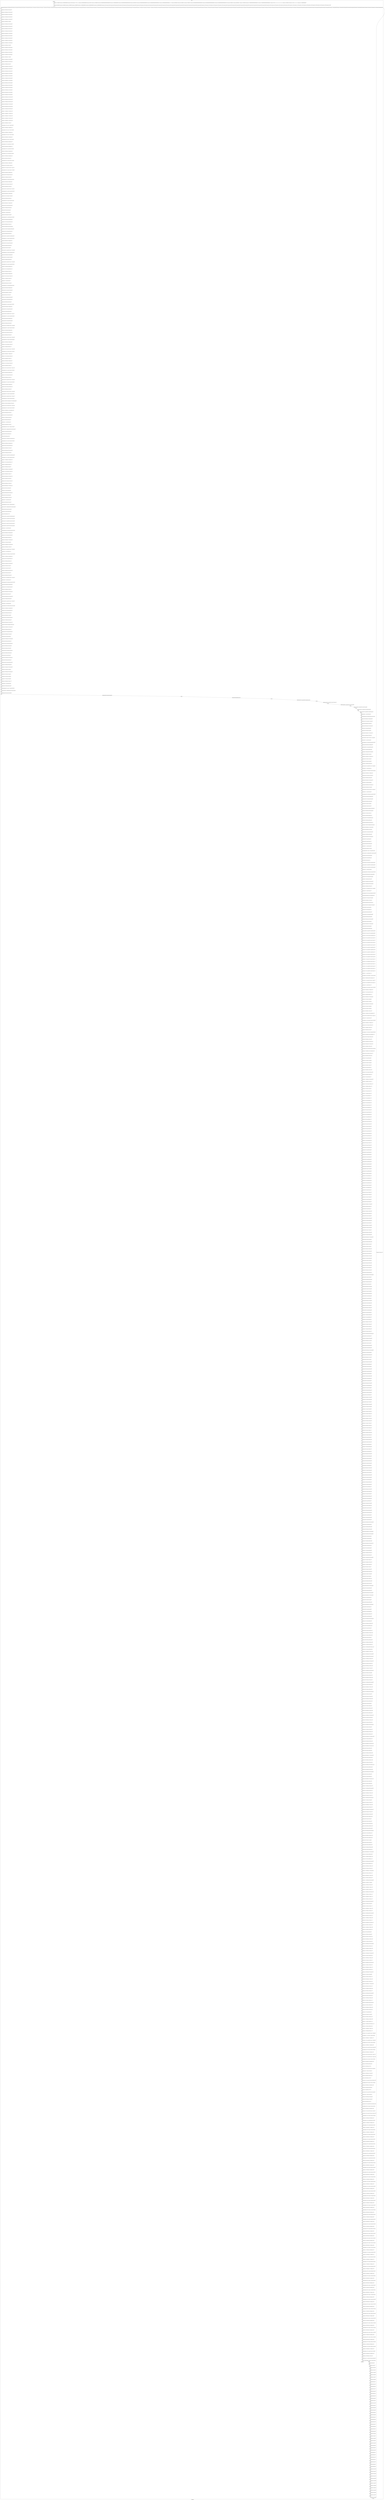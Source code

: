 digraph G {
label="Btor2XCFA";
subgraph cluster_0 {
label="main";
main_init[];
l1[];
l3[];
l4[];
l5[];
l6[];
l7[];
l8[];
l9[];
l10[];
l11[];
l12[];
l13[];
l14[];
l15[];
l16[];
l17[];
l18[];
l19[];
l20[];
l21[];
l22[];
l23[];
l24[];
l25[];
l26[];
l27[];
l28[];
l29[];
l30[];
l31[];
l32[];
l33[];
l34[];
l35[];
l36[];
l37[];
l38[];
l39[];
l40[];
l41[];
l42[];
l43[];
l44[];
l45[];
l46[];
l47[];
l48[];
l49[];
l50[];
l51[];
l52[];
l53[];
l54[];
l55[];
l56[];
l57[];
l58[];
l59[];
l60[];
l61[];
l62[];
l63[];
l64[];
l65[];
l66[];
l67[];
l68[];
l69[];
l70[];
l71[];
l72[];
l73[];
l74[];
l75[];
l76[];
l77[];
l78[];
l79[];
l80[];
l81[];
l82[];
l83[];
l84[];
l85[];
l86[];
l87[];
l88[];
l89[];
l90[];
l91[];
l92[];
l93[];
l94[];
l95[];
l96[];
l97[];
l98[];
l99[];
l100[];
l101[];
l102[];
l103[];
l104[];
l105[];
l106[];
l107[];
l108[];
l109[];
l110[];
l111[];
l112[];
l113[];
l114[];
l115[];
l116[];
l117[];
l118[];
l119[];
l120[];
l121[];
l122[];
l123[];
l124[];
l125[];
l126[];
l127[];
l128[];
l129[];
l130[];
l131[];
l132[];
l133[];
l134[];
l135[];
l136[];
l137[];
l138[];
l139[];
l140[];
l141[];
l142[];
l143[];
l144[];
l145[];
l146[];
l147[];
l148[];
l149[];
l150[];
l151[];
l152[];
l153[];
l154[];
l155[];
l156[];
l157[];
l158[];
l159[];
l160[];
l161[];
l162[];
l163[];
l164[];
l165[];
l166[];
l167[];
l168[];
l169[];
l170[];
l171[];
l172[];
l173[];
l174[];
l175[];
l176[];
l177[];
l178[];
l179[];
l180[];
l181[];
l182[];
l183[];
l184[];
l185[];
l186[];
l187[];
l188[];
l189[];
l190[];
l191[];
l192[];
l193[];
l194[];
l195[];
l196[];
l197[];
l198[];
l199[];
l200[];
l201[];
l202[];
l203[];
l204[];
l205[];
l206[];
l207[];
l208[];
l209[];
l210[];
l211[];
l212[];
l213[];
l214[];
l215[];
l216[];
l217[];
l218[];
l219[];
l220[];
l221[];
l222[];
l223[];
l224[];
l225[];
l226[];
l227[];
l228[];
l229[];
l230[];
l231[];
l232[];
l233[];
l234[];
l235[];
l236[];
l237[];
l238[];
l239[];
l240[];
l241[];
l242[];
l243[];
l244[];
l245[];
l246[];
l247[];
l248[];
l249[];
l250[];
l251[];
l252[];
l253[];
l254[];
l255[];
l256[];
l257[];
l258[];
l259[];
l260[];
l261[];
l262[];
l263[];
l264[];
l265[];
l266[];
l267[];
l268[];
l269[];
l270[];
l271[];
l272[];
l273[];
l274[];
l275[];
l276[];
l277[];
l278[];
l279[];
l280[];
l281[];
l282[];
l283[];
l284[];
l285[];
l286[];
l287[];
l288[];
l289[];
l290[];
l291[];
l292[];
l293[];
l294[];
l295[];
l296[];
l297[];
l298[];
l299[];
l300[];
l301[];
l302[];
l303[];
l304[];
l305[];
l306[];
l307[];
l308[];
l309[];
l310[];
l311[];
l312[];
l313[];
l314[];
l315[];
l316[];
l317[];
l318[];
l319[];
l320[];
l321[];
l322[];
l323[];
l324[];
l325[];
l326[];
l327[];
l328[];
l329[];
l330[];
l331[];
l332[];
l333[];
l334[];
l335[];
l336[];
l337[];
l338[];
l339[];
l340[];
l341[];
l342[];
l343[];
l344[];
l345[];
l346[];
l347[];
l348[];
l349[];
l350[];
l351[];
l352[];
l353[];
l354[];
l355[];
l356[];
l357[];
l358[];
l359[];
l360[];
l361[];
l362[];
l363[];
l364[];
l365[];
l366[];
l367[];
l368[];
l369[];
l370[];
l371[];
l372[];
l373[];
l374[];
l375[];
l376[];
l377[];
l378[];
l379[];
l380[];
l381[];
l382[];
l383[];
l384[];
l385[];
l386[];
l387[];
l388[];
l389[];
l390[];
l391[];
l392[];
l393[];
l394[];
l395[];
l396[];
l397[];
l398[];
l399[];
l400[];
l401[];
l402[];
l403[];
l404[];
l405[];
l406[];
l407[];
l408[];
l409[];
l410[];
l411[];
l412[];
l413[];
l414[];
l415[];
l416[];
l417[];
l418[];
l419[];
l420[];
l421[];
l422[];
l423[];
l424[];
l425[];
l426[];
l427[];
l428[];
l429[];
l430[];
l431[];
l432[];
l433[];
l434[];
l435[];
l436[];
l437[];
l438[];
l439[];
l440[];
l441[];
l442[];
l443[];
l444[];
l445[];
l446[];
l447[];
l448[];
l449[];
l450[];
l451[];
l452[];
l453[];
l454[];
l455[];
l456[];
l457[];
l458[];
l459[];
l460[];
l461[];
l462[];
l463[];
l464[];
l465[];
l466[];
l467[];
l468[];
l469[];
l470[];
l471[];
l472[];
l473[];
l474[];
l475[];
l476[];
l477[];
l478[];
l479[];
l480[];
l481[];
l482[];
l483[];
l484[];
l485[];
l486[];
l487[];
l488[];
l489[];
l490[];
l491[];
l492[];
l493[];
l494[];
l495[];
l496[];
l497[];
l498[];
l499[];
l500[];
l501[];
l502[];
l503[];
l504[];
l505[];
l506[];
l507[];
l508[];
l509[];
l510[];
l511[];
l512[];
l513[];
l514[];
l515[];
l516[];
l517[];
l518[];
l519[];
l520[];
l521[];
l522[];
l523[];
l524[];
l525[];
l526[];
l527[];
l528[];
l529[];
l530[];
l531[];
l532[];
l533[];
l534[];
l535[];
l536[];
l537[];
l538[];
l539[];
l540[];
l541[];
l542[];
l543[];
l544[];
l545[];
l546[];
l547[];
l548[];
l549[];
l550[];
l551[];
l552[];
l553[];
l554[];
l555[];
l556[];
l557[];
l558[];
l559[];
l560[];
l561[];
l562[];
l563[];
l564[];
l565[];
l566[];
l567[];
l568[];
l569[];
l570[];
l571[];
l572[];
l573[];
l574[];
l575[];
l576[];
l577[];
l578[];
l579[];
l580[];
l581[];
l582[];
l583[];
l584[];
l585[];
l586[];
l587[];
l588[];
l589[];
l590[];
l591[];
l592[];
l593[];
l594[];
l595[];
l596[];
l597[];
l598[];
l599[];
l600[];
l601[];
l602[];
l603[];
l604[];
l605[];
l606[];
l607[];
l608[];
l609[];
l610[];
l611[];
l612[];
l613[];
l614[];
l615[];
l616[];
l617[];
l618[];
l619[];
l620[];
l621[];
l622[];
l623[];
l624[];
l625[];
l626[];
l627[];
l628[];
l629[];
l630[];
l631[];
l632[];
l633[];
l634[];
l635[];
l636[];
l637[];
l638[];
l639[];
l640[];
l641[];
l642[];
l643[];
l644[];
l645[];
l646[];
l647[];
l648[];
l649[];
l650[];
l651[];
l652[];
l653[];
l654[];
l655[];
l656[];
l657[];
l658[];
l659[];
l660[];
l661[];
l662[];
l663[];
l664[];
l665[];
l666[];
l667[];
l668[];
l669[];
l670[];
l671[];
l672[];
l673[];
l674[];
l675[];
l676[];
l677[];
l678[];
l679[];
l680[];
l681[];
l682[];
l683[];
l684[];
l685[];
l686[];
l687[];
l688[];
l689[];
l690[];
l691[];
l692[];
l693[];
l694[];
l695[];
l696[];
l697[];
l698[];
l699[];
l700[];
l701[];
l702[];
l703[];
l704[];
l705[];
l706[];
l707[];
l708[];
l709[];
l710[];
l711[];
l712[];
l713[];
l714[];
l715[];
l716[];
l717[];
l718[];
l719[];
l720[];
l721[];
l722[];
l723[];
l724[];
l725[];
l726[];
l727[];
l728[];
l729[];
l730[];
l731[];
l732[];
l733[];
l734[];
l735[];
l736[];
l737[];
l738[];
l739[];
l740[];
l741[];
l742[];
l743[];
l744[];
l745[];
l746[];
l747[];
l748[];
l749[];
l750[];
l751[];
l752[];
l753[];
l754[];
l755[];
l756[];
l757[];
l758[];
l759[];
l760[];
l761[];
l762[];
l763[];
l764[];
l765[];
l766[];
l767[];
l768[];
l769[];
l770[];
l771[];
l772[];
l773[];
l774[];
l775[];
l776[];
l777[];
l778[];
l779[];
l780[];
l781[];
l782[];
l783[];
l784[];
l785[];
l786[];
l787[];
l788[];
l789[];
l790[];
l791[];
l792[];
l793[];
l794[];
l795[];
l796[];
l797[];
l798[];
l799[];
l800[];
l801[];
l802[];
l803[];
l804[];
l805[];
l806[];
l807[];
l808[];
l809[];
l810[];
l811[];
l812[];
l813[];
l814[];
l815[];
l816[];
l817[];
l818[];
l819[];
l820[];
l821[];
l822[];
l823[];
l824[];
l825[];
l826[];
l827[];
l828[];
l829[];
l830[];
l831[];
l832[];
l833[];
l834[];
l835[];
l836[];
l837[];
l838[];
l839[];
l840[];
l841[];
l842[];
l843[];
l844[];
l845[];
l846[];
l847[];
l848[];
l849[];
l850[];
l851[];
l852[];
l853[];
l854[];
l855[];
l856[];
l857[];
l858[];
l859[];
l860[];
l861[];
l862[];
l863[];
l864[];
l865[];
l866[];
l867[];
l868[];
l869[];
l870[];
l871[];
l872[];
l873[];
l874[];
l875[];
l876[];
l877[];
l878[];
l879[];
l880[];
l881[];
l882[];
l883[];
l884[];
l885[];
l886[];
l887[];
l888[];
l889[];
l890[];
l891[];
l892[];
l893[];
l894[];
l895[];
l896[];
l897[];
l898[];
l899[];
l900[];
l901[];
l902[];
l903[];
l904[];
l905[];
l906[];
l907[];
l908[];
l909[];
l910[];
l911[];
l912[];
l913[];
l914[];
l915[];
l916[];
l917[];
l918[];
l919[];
l920[];
l921[];
l922[];
l923[];
l924[];
l925[];
l926[];
l927[];
l928[];
l929[];
l930[];
l931[];
l932[];
l933[];
l934[];
l935[];
l936[];
l937[];
l938[];
l939[];
l940[];
l941[];
l942[];
l943[];
l944[];
l945[];
l946[];
l947[];
l948[];
l949[];
l950[];
l951[];
l952[];
l953[];
l954[];
l955[];
l956[];
l957[];
l958[];
l959[];
l960[];
l961[];
l962[];
l963[];
l964[];
l965[];
l966[];
l967[];
l968[];
l969[];
l970[];
l971[];
l972[];
l973[];
l974[];
l975[];
l976[];
l977[];
l978[];
l979[];
l980[];
l981[];
l982[];
l983[];
l984[];
l985[];
l986[];
l987[];
l988[];
l989[];
l990[];
l991[];
l992[];
l993[];
l994[];
l995[];
l996[];
l997[];
l998[];
l999[];
l1000[];
l1001[];
l1002[];
main_error[];
l1003[];
l1004[];
l1005[];
l1006[];
l1007[];
l1008[];
l1009[];
l1010[];
l1011[];
l1012[];
l1013[];
l1014[];
l1015[];
l1016[];
l1017[];
l1018[];
l1019[];
l1020[];
l1021[];
l1022[];
l1023[];
l1024[];
l1025[];
l1026[];
l1027[];
l1028[];
l1029[];
l1030[];
l1031[];
l1032[];
l1033[];
l1034[];
l1035[];
l1036[];
l1037[];
l1038[];
l1039[];
l1040[];
l1041[];
l1042[];
l1043[];
l1044[];
l1045[];
l1046[];
l1047[];
l1048[];
l1049[];
l1050[];
l1051[];
l1052[];
l1053[];
l1054[];
l1055[];
l1056[];
l1057[];
l1058[];
l1059[];
l1060[];
l1061[];
main_init -> l1 [label="[(assign const_7 #b00000000),(assign const_16 #b0000000000000000),(assign const_23 #b0),(assign const_177 #b11111111),(assign const_186 #b0000000000000000),(assign const_309 #b1),(assign const_312 #b00000000),(assign const_340 #b00000000000000000000000000000000),(assign const_341 #b0000000000000000),(assign const_343 #b00000000000000000000000000010000),(assign const_355 #b00010010),(assign const_450 #b000000000000000000000000),(assign const_452 #b00000000000000000000000000000001),(assign const_454 #b00000000000000000000000011111111),(assign const_468 #b00000100),(assign const_491 #b00000011),(assign const_579 #b00000110),(assign const_594 #b00000000000000000000000000000100),(assign const_620 #b00000000000000000000000000000010),(assign const_676 #b00000000000000000000000000010001),(assign const_697 #b00000101),(assign const_698 #b00000111),(assign const_720 #b00001000),(assign const_724 #b00000000000000000000000000000101),(assign const_740 #b00000000000000000000000000000011),(assign const_755 #b11111111111111111111111111111111),(assign const_1182 #b00001010),(assign const_1210 #b1111111111111111),(assign const_1211 #b0000000000000001)] "];
l3 -> l4 [label="[(havoc input_195),(havoc input_197),(havoc input_199),(havoc input_201),(havoc input_203),(havoc input_205),(havoc input_207),(havoc input_209),(havoc input_211),(havoc input_213),(havoc input_215),(havoc input_217),(havoc input_219),(havoc input_221),(havoc input_223),(havoc input_225),(havoc input_227),(havoc input_229),(havoc input_231),(havoc input_233),(havoc input_235),(havoc input_237),(havoc input_239),(havoc input_241),(havoc input_243),(havoc input_245),(havoc input_247),(havoc input_249),(havoc input_251),(havoc input_253),(havoc input_255),(havoc input_257),(havoc input_259),(havoc input_261),(havoc input_263),(havoc input_265),(havoc input_267),(havoc input_269),(havoc input_271),(havoc input_273),(havoc input_275),(havoc input_277),(havoc input_279),(havoc input_281),(havoc input_283),(havoc input_285),(havoc input_287),(havoc input_289),(havoc input_291),(havoc input_293),(havoc input_295),(havoc input_297),(havoc input_299),(havoc input_301),(havoc input_303),(havoc input_305),(havoc input_307),(havoc input_311),(havoc input_316),(havoc input_322),(havoc input_327),(havoc input_333),(havoc input_338),(havoc input_349),(havoc input_354),(havoc input_361),(havoc input_368),(havoc input_374),(havoc input_378),(havoc input_385),(havoc input_390),(havoc input_395),(havoc input_401),(havoc input_407),(havoc input_413),(havoc input_419),(havoc input_423),(havoc input_429),(havoc input_435),(havoc input_448),(havoc input_465),(havoc input_474),(havoc input_479),(havoc input_484),(havoc input_509),(havoc input_520),(havoc input_533),(havoc input_544),(havoc input_548),(havoc input_555),(havoc input_561),(havoc input_565),(havoc input_571),(havoc input_599),(havoc input_611),(havoc input_625),(havoc input_636),(havoc input_645),(havoc input_652),(havoc input_672),(havoc input_683),(havoc input_691),(havoc input_729),(havoc input_745),(havoc input_751),(havoc input_760),(havoc input_769)] "];
l4 -> l5 [label="[(assign binary_128 (bvand state_24 (bvnot state_26)))] "];
l5 -> l6 [label="[(assign binary_129 (bvand binary_128 (bvnot state_28)))] "];
l6 -> l7 [label="[(assign binary_130 (bvand binary_129 (bvnot state_30)))] "];
l7 -> l8 [label="[(assign binary_131 (bvand binary_130 (bvnot state_32)))] "];
l8 -> l9 [label="[(assign binary_132 (bvand binary_131 (bvnot state_34)))] "];
l9 -> l10 [label="[(assign binary_133 (bvand binary_132 state_36))] "];
l10 -> l11 [label="[(assign binary_134 (bvand binary_133 (bvnot state_38)))] "];
l11 -> l12 [label="[(assign binary_135 (bvand binary_134 (bvnot state_40)))] "];
l12 -> l13 [label="[(assign binary_136 (bvand binary_135 (bvnot state_42)))] "];
l13 -> l14 [label="[(assign binary_137 (bvand binary_136 (bvnot state_44)))] "];
l14 -> l15 [label="[(assign binary_138 (bvand binary_137 (bvnot state_46)))] "];
l15 -> l16 [label="[(assign binary_139 (bvand binary_138 (bvnot state_48)))] "];
l16 -> l17 [label="[(assign binary_140 (bvand binary_139 (bvnot state_50)))] "];
l17 -> l18 [label="[(assign binary_141 (bvand binary_140 (bvnot state_52)))] "];
l18 -> l19 [label="[(assign binary_142 (bvand binary_141 (bvnot state_54)))] "];
l19 -> l20 [label="[(assign binary_143 (bvand binary_142 state_56))] "];
l20 -> l21 [label="[(assign binary_144 (bvand binary_143 (bvnot state_58)))] "];
l21 -> l22 [label="[(assign binary_145 (bvand binary_144 (bvnot state_60)))] "];
l22 -> l23 [label="[(assign binary_146 (bvand binary_145 (bvnot state_62)))] "];
l23 -> l24 [label="[(assign binary_147 (bvand binary_146 (bvnot state_64)))] "];
l24 -> l25 [label="[(assign binary_148 (bvand binary_147 state_66))] "];
l25 -> l26 [label="[(assign binary_149 (bvand binary_148 (bvnot state_68)))] "];
l26 -> l27 [label="[(assign binary_150 (bvand binary_149 (bvnot state_70)))] "];
l27 -> l28 [label="[(assign binary_151 (bvand binary_150 state_72))] "];
l28 -> l29 [label="[(assign binary_152 (bvand binary_151 (bvnot state_74)))] "];
l29 -> l30 [label="[(assign binary_153 (bvand binary_152 (bvnot state_76)))] "];
l30 -> l31 [label="[(assign binary_154 (bvand binary_153 (bvnot state_78)))] "];
l31 -> l32 [label="[(assign binary_155 (bvand binary_154 (bvnot state_80)))] "];
l32 -> l33 [label="[(assign binary_156 (bvand binary_155 (bvnot state_82)))] "];
l33 -> l34 [label="[(assign binary_157 (bvand binary_156 (bvnot state_84)))] "];
l34 -> l35 [label="[(assign binary_158 (bvand binary_157 (bvnot state_86)))] "];
l35 -> l36 [label="[(assign binary_159 (bvand binary_158 (bvnot state_88)))] "];
l36 -> l37 [label="[(assign binary_160 (bvand binary_159 (bvnot state_90)))] "];
l37 -> l38 [label="[(assign binary_161 (bvand binary_160 (bvnot state_92)))] "];
l38 -> l39 [label="[(assign binary_162 (bvand binary_161 (bvnot state_94)))] "];
l39 -> l40 [label="[(assign binary_163 (bvand binary_162 (bvnot state_96)))] "];
l40 -> l41 [label="[(assign binary_164 (bvand binary_163 (bvnot state_98)))] "];
l41 -> l42 [label="[(assign binary_165 (bvand binary_164 (bvnot state_100)))] "];
l42 -> l43 [label="[(assign binary_166 (bvand binary_165 (bvnot state_102)))] "];
l43 -> l44 [label="[(assign binary_167 (bvand binary_166 (bvnot state_104)))] "];
l44 -> l45 [label="[(assign binary_168 (bvand binary_167 (bvnot state_106)))] "];
l45 -> l46 [label="[(assign binary_169 (bvand binary_168 (bvnot state_108)))] "];
l46 -> l47 [label="[(assign binary_170 (bvand binary_169 (bvnot state_110)))] "];
l47 -> l48 [label="[(assign binary_171 (bvand binary_170 (bvnot state_112)))] "];
l48 -> l49 [label="[(assign binary_172 (bvand binary_171 (bvnot state_114)))] "];
l49 -> l50 [label="[(assign binary_173 (bvand binary_172 (bvnot state_116)))] "];
l50 -> l51 [label="[(assign binary_174 (bvand binary_173 (bvnot state_118)))] "];
l51 -> l52 [label="[(assign binary_175 (bvand binary_174 (bvnot state_120)))] "];
l52 -> l53 [label="[(assign binary_176 (bvand binary_175 state_122))] "];
l53 -> l54 [label="[(assign comparison_178 (ite (= const_177 state_8) #b1 #b0))] "];
l54 -> l55 [label="[(assign binary_179 (bvand binary_176 comparison_178))] "];
l55 -> l56 [label="[(assign comparison_180 (ite (= const_177 state_10) #b1 #b0))] "];
l56 -> l57 [label="[(assign binary_181 (bvand binary_179 comparison_180))] "];
l57 -> l58 [label="[(assign comparison_182 (ite (= const_177 state_12) #b1 #b0))] "];
l58 -> l59 [label="[(assign binary_183 (bvand binary_181 comparison_182))] "];
l59 -> l60 [label="[(assign comparison_184 (ite (= const_177 state_14) #b1 #b0))] "];
l60 -> l61 [label="[(assign binary_185 (bvand binary_183 comparison_184))] "];
l61 -> l62 [label="[(assign comparison_187 (ite (= const_186 state_17) #b1 #b0))] "];
l62 -> l63 [label="[(assign binary_188 (bvand binary_185 comparison_187))] "];
l63 -> l64 [label="[(assign comparison_189 (ite (= const_186 state_19) #b1 #b0))] "];
l64 -> l65 [label="[(assign binary_190 (bvand binary_188 comparison_189))] "];
l65 -> l66 [label="[(assign comparison_191 (ite (= const_186 state_21) #b1 #b0))] "];
l66 -> l67 [label="[(assign binary_192 (bvand binary_190 comparison_191))] "];
l67 -> l68 [label="[(assign binary_193 (bvand state_126 binary_192))] "];
l68 -> l69 [label="[(assign comparison_313 (ite (= const_312 input_197) #b1 #b0))] "];
l69 -> l70 [label="[(assign binary_314 (bvand input_211 comparison_313))] "];
l70 -> l71 [label="[(assign binary_315 (bvor (bvnot input_311) binary_314))] "];
l71 -> l72 [label="[(assign ternary_317 (ite (= input_311 #b1) const_177 input_197))] "];
l72 -> l73 [label="[(assign comparison_318 (ite (= const_312 ternary_317) #b1 #b0))] "];
l73 -> l74 [label="[(assign binary_319 (bvand input_215 comparison_318))] "];
l74 -> l75 [label="[(assign binary_320 (bvor (bvnot input_316) binary_319))] "];
l75 -> l76 [label="[(assign binary_321 (bvand binary_315 binary_320))] "];
l76 -> l77 [label="[(assign comparison_323 (ite (= const_312 input_195) #b1 #b0))] "];
l77 -> l78 [label="[(assign binary_324 (bvand input_223 comparison_323))] "];
l78 -> l79 [label="[(assign binary_325 (bvor (bvnot input_322) binary_324))] "];
l79 -> l80 [label="[(assign binary_326 (bvand binary_321 binary_325))] "];
l80 -> l81 [label="[(assign ternary_328 (ite (= input_322 #b1) const_177 input_195))] "];
l81 -> l82 [label="[(assign comparison_329 (ite (= const_312 ternary_328) #b1 #b0))] "];
l82 -> l83 [label="[(assign binary_330 (bvand input_227 comparison_329))] "];
l83 -> l84 [label="[(assign binary_331 (bvor (bvnot input_327) binary_330))] "];
l84 -> l85 [label="[(assign binary_332 (bvand binary_326 binary_331))] "];
l85 -> l86 [label="[(assign comparison_334 (ite (= const_312 input_199) #b1 #b0))] "];
l86 -> l87 [label="[(assign binary_335 (bvand input_247 comparison_334))] "];
l87 -> l88 [label="[(assign binary_336 (bvor (bvnot input_333) binary_335))] "];
l88 -> l89 [label="[(assign binary_337 (bvand binary_332 binary_336))] "];
l89 -> l90 [label="[(assign binary_339 (bvor input_239 input_333))] "];
l90 -> l91 [label="[(assign binary_342 (++ input_203 const_341))] "];
l91 -> l92 [label="[(assign binary_344 (bvashr binary_342 const_343))] "];
l92 -> l93 [label="[(assign comparison_345 (ite (= const_340 binary_344) #b1 #b0))] "];
l93 -> l94 [label="[(assign binary_346 (bvand binary_339 comparison_345))] "];
l94 -> l95 [label="[(assign binary_347 (bvor (bvnot input_338) binary_346))] "];
l95 -> l96 [label="[(assign binary_348 (bvand binary_337 binary_347))] "];
l96 -> l97 [label="[(assign binary_350 (bvand binary_339 (bvnot input_338)))] "];
l97 -> l98 [label="[(assign binary_351 (bvand (bvnot comparison_345) binary_350))] "];
l98 -> l99 [label="[(assign binary_352 (bvor (bvnot input_349) binary_351))] "];
l99 -> l100 [label="[(assign binary_353 (bvand binary_348 binary_352))] "];
l100 -> l101 [label="[(assign ternary_356 (ite (= input_349 #b1) const_355 input_199))] "];
l101 -> l102 [label="[(assign comparison_357 (ite (= const_312 ternary_356) #b1 #b0))] "];
l102 -> l103 [label="[(assign binary_358 (bvand input_243 comparison_357))] "];
l103 -> l104 [label="[(assign binary_359 (bvor (bvnot input_354) binary_358))] "];
l104 -> l105 [label="[(assign binary_360 (bvand binary_353 binary_359))] "];
l105 -> l106 [label="[(assign binary_362 (bvor input_237 input_349))] "];
l106 -> l107 [label="[(assign ternary_363 (ite (= input_354 #b1) const_177 ternary_356))] "];
l107 -> l108 [label="[(assign comparison_364 (ite (= const_312 ternary_363) #b1 #b0))] "];
l108 -> l109 [label="[(assign binary_365 (bvand binary_362 comparison_364))] "];
l109 -> l110 [label="[(assign binary_366 (bvor (bvnot input_361) binary_365))] "];
l110 -> l111 [label="[(assign binary_367 (bvand binary_360 binary_366))] "];
l111 -> l112 [label="[(assign ternary_369 (ite (= input_361 #b1) const_177 ternary_363))] "];
l112 -> l113 [label="[(assign comparison_370 (ite (= const_312 ternary_369) #b1 #b0))] "];
l113 -> l114 [label="[(assign binary_371 (bvand input_235 comparison_370))] "];
l114 -> l115 [label="[(assign binary_372 (bvor (bvnot input_368) binary_371))] "];
l115 -> l116 [label="[(assign binary_373 (bvand binary_367 binary_372))] "];
l116 -> l117 [label="[(assign binary_375 (bvand input_249 comparison_345))] "];
l117 -> l118 [label="[(assign binary_376 (bvor (bvnot input_374) binary_375))] "];
l118 -> l119 [label="[(assign binary_377 (bvand binary_373 binary_376))] "];
l119 -> l120 [label="[(assign binary_379 (++ input_205 const_341))] "];
l120 -> l121 [label="[(assign binary_380 (bvashr binary_379 const_343))] "];
l121 -> l122 [label="[(assign comparison_381 (ite (= const_340 binary_380) #b1 #b0))] "];
l122 -> l123 [label="[(assign binary_382 (bvand input_259 comparison_381))] "];
l123 -> l124 [label="[(assign binary_383 (bvor (bvnot input_378) binary_382))] "];
l124 -> l125 [label="[(assign binary_384 (bvand binary_377 binary_383))] "];
l125 -> l126 [label="[(assign binary_386 (bvor input_275 input_378))] "];
l126 -> l127 [label="[(assign binary_387 (bvand comparison_345 binary_386))] "];
l127 -> l128 [label="[(assign binary_388 (bvor (bvnot input_385) binary_387))] "];
l128 -> l129 [label="[(assign binary_389 (bvand binary_384 binary_388))] "];
l129 -> l130 [label="[(assign comparison_391 (ite (= const_312 input_201) #b1 #b0))] "];
l130 -> l131 [label="[(assign binary_392 (bvand input_287 comparison_391))] "];
l131 -> l132 [label="[(assign binary_393 (bvor (bvnot input_390) binary_392))] "];
l132 -> l133 [label="[(assign binary_394 (bvand binary_389 binary_393))] "];
l133 -> l134 [label="[(assign ternary_396 (ite (= input_390 #b1) const_177 input_201))] "];
l134 -> l135 [label="[(assign comparison_397 (ite (= const_312 ternary_396) #b1 #b0))] "];
l135 -> l136 [label="[(assign binary_398 (bvand input_265 comparison_397))] "];
l136 -> l137 [label="[(assign binary_399 (bvor (bvnot input_395) binary_398))] "];
l137 -> l138 [label="[(assign binary_400 (bvand binary_394 binary_399))] "];
l138 -> l139 [label="[(assign ternary_402 (ite (= input_395 #b1) const_177 ternary_396))] "];
l139 -> l140 [label="[(assign comparison_403 (ite (= const_312 ternary_402) #b1 #b0))] "];
l140 -> l141 [label="[(assign binary_404 (bvand input_303 comparison_403))] "];
l141 -> l142 [label="[(assign binary_405 (bvor (bvnot input_401) binary_404))] "];
l142 -> l143 [label="[(assign binary_406 (bvand binary_400 binary_405))] "];
l143 -> l144 [label="[(assign ternary_408 (ite (= input_401 #b1) const_177 ternary_402))] "];
l144 -> l145 [label="[(assign comparison_409 (ite (= const_312 ternary_408) #b1 #b0))] "];
l145 -> l146 [label="[(assign binary_410 (bvand input_273 comparison_409))] "];
l146 -> l147 [label="[(assign binary_411 (bvor (bvnot input_407) binary_410))] "];
l147 -> l148 [label="[(assign binary_412 (bvand binary_406 binary_411))] "];
l148 -> l149 [label="[(assign ternary_414 (ite (= input_407 #b1) const_177 ternary_408))] "];
l149 -> l150 [label="[(assign comparison_415 (ite (= const_312 ternary_414) #b1 #b0))] "];
l150 -> l151 [label="[(assign binary_416 (bvand input_277 comparison_415))] "];
l151 -> l152 [label="[(assign binary_417 (bvor (bvnot input_413) binary_416))] "];
l152 -> l153 [label="[(assign binary_418 (bvand binary_412 binary_417))] "];
l153 -> l154 [label="[(assign binary_420 (bvand input_291 comparison_415))] "];
l154 -> l155 [label="[(assign binary_421 (bvor (bvnot input_419) binary_420))] "];
l155 -> l156 [label="[(assign binary_422 (bvand binary_418 binary_421))] "];
l156 -> l157 [label="[(assign ternary_424 (ite (= input_419 #b1) const_177 ternary_414))] "];
l157 -> l158 [label="[(assign comparison_425 (ite (= const_312 ternary_424) #b1 #b0))] "];
l158 -> l159 [label="[(assign binary_426 (bvand input_295 comparison_425))] "];
l159 -> l160 [label="[(assign binary_427 (bvor (bvnot input_423) binary_426))] "];
l160 -> l161 [label="[(assign binary_428 (bvand binary_422 binary_427))] "];
l161 -> l162 [label="[(assign ternary_430 (ite (= input_423 #b1) const_177 ternary_424))] "];
l162 -> l163 [label="[(assign comparison_431 (ite (= const_312 ternary_430) #b1 #b0))] "];
l163 -> l164 [label="[(assign binary_432 (bvand input_301 comparison_431))] "];
l164 -> l165 [label="[(assign binary_433 (bvor (bvnot input_429) binary_432))] "];
l165 -> l166 [label="[(assign binary_434 (bvand binary_428 binary_433))] "];
l166 -> l167 [label="[(assign ternary_436 (ite (= input_327 #b1) const_177 ternary_328))] "];
l167 -> l168 [label="[(assign comparison_437 (ite (= const_312 ternary_436) #b1 #b0))] "];
l168 -> l169 [label="[(assign ternary_438 (ite (= input_316 #b1) const_177 ternary_317))] "];
l169 -> l170 [label="[(assign comparison_439 (ite (= const_312 ternary_438) #b1 #b0))] "];
l170 -> l171 [label="[(assign binary_440 (bvand (bvnot comparison_437) (bvnot comparison_439)))] "];
l171 -> l172 [label="[(assign binary_441 (bvand (bvnot comparison_370) binary_440))] "];
l172 -> l173 [label="[(assign ternary_442 (ite (= input_429 #b1) const_177 ternary_430))] "];
l173 -> l174 [label="[(assign comparison_443 (ite (= const_312 ternary_442) #b1 #b0))] "];
l174 -> l175 [label="[(assign binary_444 (bvand binary_441 (bvnot comparison_443)))] "];
l175 -> l176 [label="[(assign binary_445 (bvand input_307 binary_444))] "];
l176 -> l177 [label="[(assign binary_446 (bvor (bvnot input_435) binary_445))] "];
l177 -> l178 [label="[(assign binary_447 (bvand binary_434 binary_446))] "];
l178 -> l179 [label="[(assign binary_449 (bvand input_209 input_281))] "];
l179 -> l180 [label="[(assign binary_451 (++ const_450 ternary_442))] "];
l180 -> l181 [label="[(assign binary_453 (bvsub binary_451 const_452))] "];
l181 -> l182 [label="[(assign comparison_455 (ite (= const_177 ternary_442) #b1 #b0))] "];
l182 -> l183 [label="[(assign ternary_456 (ite (= comparison_455 #b1) const_452 const_340))] "];
l183 -> l184 [label="[(assign binary_457 (bvmul const_454 ternary_456))] "];
l184 -> l185 [label="[(assign binary_458 (bvor binary_453 binary_457))] "];
l185 -> l186 [label="[(assign slice_459 (extract binary_458 0 8))] "];
l186 -> l187 [label="[(assign ternary_460 (ite (= input_435 #b1) slice_459 ternary_442))] "];
l187 -> l188 [label="[(assign comparison_461 (ite (= const_312 ternary_460) #b1 #b0))] "];
l188 -> l189 [label="[(assign binary_462 (bvand binary_449 comparison_461))] "];
l189 -> l190 [label="[(assign binary_463 (bvor (bvnot input_448) binary_462))] "];
l190 -> l191 [label="[(assign binary_464 (bvand binary_447 binary_463))] "];
l191 -> l192 [label="[(assign binary_466 (bvand input_209 (bvnot input_448)))] "];
l192 -> l193 [label="[(assign binary_467 (bvand input_261 binary_466))] "];
l193 -> l194 [label="[(assign ternary_469 (ite (= input_448 #b1) const_468 ternary_460))] "];
l194 -> l195 [label="[(assign comparison_470 (ite (= const_312 ternary_469) #b1 #b0))] "];
l195 -> l196 [label="[(assign binary_471 (bvand binary_467 comparison_470))] "];
l196 -> l197 [label="[(assign binary_472 (bvor (bvnot input_465) binary_471))] "];
l197 -> l198 [label="[(assign binary_473 (bvand binary_464 binary_472))] "];
l198 -> l199 [label="[(assign binary_475 (bvand input_213 input_279))] "];
l199 -> l200 [label="[(assign binary_476 (bvand binary_475 comparison_345))] "];
l200 -> l201 [label="[(assign binary_477 (bvor (bvnot input_474) binary_476))] "];
l201 -> l202 [label="[(assign binary_478 (bvand binary_473 binary_477))] "];
l202 -> l203 [label="[(assign binary_480 (bvand input_213 (bvnot input_474)))] "];
l203 -> l204 [label="[(assign binary_481 (bvand input_297 binary_480))] "];
l204 -> l205 [label="[(assign binary_482 (bvor (bvnot input_479) binary_481))] "];
l205 -> l206 [label="[(assign binary_483 (bvand binary_478 binary_482))] "];
l206 -> l207 [label="[(assign binary_485 (bvand input_211 (bvnot input_311)))] "];
l207 -> l208 [label="[(assign binary_486 (bvor binary_485 input_448))] "];
l208 -> l209 [label="[(assign binary_487 (bvor binary_486 input_465))] "];
l209 -> l210 [label="[(assign binary_488 (bvand input_303 (bvnot input_401)))] "];
l210 -> l211 [label="[(assign binary_489 (bvor binary_488 input_465))] "];
l211 -> l212 [label="[(assign binary_490 (bvand binary_487 binary_489))] "];
l212 -> l213 [label="[(assign binary_492 (++ const_450 ternary_438))] "];
l213 -> l214 [label="[(assign binary_493 (bvsub binary_492 const_452))] "];
l214 -> l215 [label="[(assign comparison_494 (ite (= const_177 ternary_438) #b1 #b0))] "];
l215 -> l216 [label="[(assign ternary_495 (ite (= comparison_494 #b1) const_452 const_340))] "];
l216 -> l217 [label="[(assign binary_496 (bvmul const_454 ternary_495))] "];
l217 -> l218 [label="[(assign binary_497 (bvor binary_493 binary_496))] "];
l218 -> l219 [label="[(assign slice_498 (extract binary_497 0 8))] "];
l219 -> l220 [label="[(assign ternary_499 (ite (= input_435 #b1) slice_498 ternary_438))] "];
l220 -> l221 [label="[(assign ternary_500 (ite (= input_448 #b1) const_491 ternary_499))] "];
l221 -> l222 [label="[(assign ternary_501 (ite (= input_465 #b1) const_491 ternary_500))] "];
l222 -> l223 [label="[(assign ternary_502 (ite (= input_474 #b1) const_491 ternary_501))] "];
l223 -> l224 [label="[(assign ternary_503 (ite (= input_479 #b1) const_491 ternary_502))] "];
l224 -> l225 [label="[(assign binary_504 (++ const_450 ternary_503))] "];
l225 -> l226 [label="[(assign comparison_505 (ite (bvule binary_504 const_452) #b1 #b0))] "];
l226 -> l227 [label="[(assign binary_506 (bvand binary_490 comparison_505))] "];
l227 -> l228 [label="[(assign binary_507 (bvor (bvnot input_484) binary_506))] "];
l228 -> l229 [label="[(assign binary_508 (bvand binary_483 binary_507))] "];
l229 -> l230 [label="[(assign binary_510 (bvand input_277 (bvnot input_413)))] "];
l230 -> l231 [label="[(assign binary_511 (bvor binary_510 input_448))] "];
l231 -> l232 [label="[(assign binary_512 (bvand binary_487 (bvnot input_484)))] "];
l232 -> l233 [label="[(assign binary_513 (bvand binary_511 binary_512))] "];
l233 -> l234 [label="[(assign ternary_514 (ite (= input_484 #b1) const_177 ternary_503))] "];
l234 -> l235 [label="[(assign binary_515 (++ const_450 ternary_514))] "];
l235 -> l236 [label="[(assign comparison_516 (ite (bvule binary_515 const_452) #b1 #b0))] "];
l236 -> l237 [label="[(assign binary_517 (bvand binary_513 comparison_516))] "];
l237 -> l238 [label="[(assign binary_518 (bvor (bvnot input_509) binary_517))] "];
l238 -> l239 [label="[(assign binary_519 (bvand binary_508 binary_518))] "];
l239 -> l240 [label="[(assign binary_521 (bvand input_215 (bvnot input_316)))] "];
l240 -> l241 [label="[(assign binary_522 (bvor binary_521 input_474))] "];
l241 -> l242 [label="[(assign binary_523 (bvor binary_522 input_479))] "];
l242 -> l243 [label="[(assign binary_524 (bvand input_295 (bvnot input_423)))] "];
l243 -> l244 [label="[(assign binary_525 (bvor binary_524 input_479))] "];
l244 -> l245 [label="[(assign binary_526 (bvand binary_523 binary_525))] "];
l245 -> l246 [label="[(assign ternary_527 (ite (= input_509 #b1) const_177 ternary_514))] "];
l246 -> l247 [label="[(assign binary_528 (++ const_450 ternary_527))] "];
l247 -> l248 [label="[(assign comparison_529 (ite (bvule binary_528 const_452) #b1 #b0))] "];
l248 -> l249 [label="[(assign binary_530 (bvand binary_526 comparison_529))] "];
l249 -> l250 [label="[(assign binary_531 (bvor (bvnot input_520) binary_530))] "];
l250 -> l251 [label="[(assign binary_532 (bvand binary_519 binary_531))] "];
l251 -> l252 [label="[(assign binary_534 (bvand input_301 (bvnot input_429)))] "];
l252 -> l253 [label="[(assign binary_535 (bvor binary_534 input_474))] "];
l253 -> l254 [label="[(assign binary_536 (bvand binary_523 (bvnot input_520)))] "];
l254 -> l255 [label="[(assign binary_537 (bvand binary_535 binary_536))] "];
l255 -> l256 [label="[(assign ternary_538 (ite (= input_520 #b1) const_177 ternary_527))] "];
l256 -> l257 [label="[(assign binary_539 (++ const_450 ternary_538))] "];
l257 -> l258 [label="[(assign comparison_540 (ite (bvule binary_539 const_452) #b1 #b0))] "];
l258 -> l259 [label="[(assign binary_541 (bvand binary_537 comparison_540))] "];
l259 -> l260 [label="[(assign binary_542 (bvor (bvnot input_533) binary_541))] "];
l260 -> l261 [label="[(assign binary_543 (bvand binary_532 binary_542))] "];
l261 -> l262 [label="[(assign binary_545 (bvand input_221 input_283))] "];
l262 -> l263 [label="[(assign binary_546 (bvor (bvnot input_544) binary_545))] "];
l263 -> l264 [label="[(assign binary_547 (bvand binary_543 binary_546))] "];
l264 -> l265 [label="[(assign binary_549 (bvand input_279 (bvnot input_474)))] "];
l265 -> l266 [label="[(assign binary_550 (bvand (bvnot comparison_345) binary_549))] "];
l266 -> l267 [label="[(assign binary_551 (bvand input_221 (bvnot input_544)))] "];
l267 -> l268 [label="[(assign binary_552 (bvand binary_550 binary_551))] "];
l268 -> l269 [label="[(assign binary_553 (bvor (bvnot input_548) binary_552))] "];
l269 -> l270 [label="[(assign binary_554 (bvand binary_547 binary_553))] "];
l270 -> l271 [label="[(assign binary_556 (bvor input_285 input_509))] "];
l271 -> l272 [label="[(assign binary_557 (bvand binary_551 (bvnot input_548)))] "];
l272 -> l273 [label="[(assign binary_558 (bvand binary_556 binary_557))] "];
l273 -> l274 [label="[(assign binary_559 (bvor (bvnot input_555) binary_558))] "];
l274 -> l275 [label="[(assign binary_560 (bvand binary_554 binary_559))] "];
l275 -> l276 [label="[(assign binary_562 (bvand input_225 input_263))] "];
l276 -> l277 [label="[(assign binary_563 (bvor (bvnot input_561) binary_562))] "];
l277 -> l278 [label="[(assign binary_564 (bvand binary_560 binary_563))] "];
l278 -> l279 [label="[(assign binary_566 (bvor input_269 input_484))] "];
l279 -> l280 [label="[(assign binary_567 (bvand input_225 (bvnot input_561)))] "];
l280 -> l281 [label="[(assign binary_568 (bvand binary_566 binary_567))] "];
l281 -> l282 [label="[(assign binary_569 (bvor (bvnot input_565) binary_568))] "];
l282 -> l283 [label="[(assign binary_570 (bvand binary_564 binary_569))] "];
l283 -> l284 [label="[(assign binary_572 (bvand input_287 (bvnot input_390)))] "];
l284 -> l285 [label="[(assign binary_573 (bvor binary_572 input_544))] "];
l285 -> l286 [label="[(assign binary_574 (bvand input_223 (bvnot input_322)))] "];
l286 -> l287 [label="[(assign binary_575 (bvor binary_574 input_544))] "];
l287 -> l288 [label="[(assign binary_576 (bvor binary_575 input_548))] "];
l288 -> l289 [label="[(assign binary_577 (bvor binary_576 input_555))] "];
l289 -> l290 [label="[(assign binary_578 (bvand binary_573 binary_577))] "];
l290 -> l291 [label="[(assign binary_580 (++ const_450 ternary_436))] "];
l291 -> l292 [label="[(assign binary_581 (bvsub binary_580 const_452))] "];
l292 -> l293 [label="[(assign comparison_582 (ite (= const_177 ternary_436) #b1 #b0))] "];
l293 -> l294 [label="[(assign ternary_583 (ite (= comparison_582 #b1) const_452 const_340))] "];
l294 -> l295 [label="[(assign binary_584 (bvmul const_454 ternary_583))] "];
l295 -> l296 [label="[(assign binary_585 (bvor binary_581 binary_584))] "];
l296 -> l297 [label="[(assign slice_586 (extract binary_585 0 8))] "];
l297 -> l298 [label="[(assign ternary_587 (ite (= input_435 #b1) slice_586 ternary_436))] "];
l298 -> l299 [label="[(assign ternary_588 (ite (= input_544 #b1) const_579 ternary_587))] "];
l299 -> l300 [label="[(assign ternary_589 (ite (= input_548 #b1) const_579 ternary_588))] "];
l300 -> l301 [label="[(assign ternary_590 (ite (= input_555 #b1) const_579 ternary_589))] "];
l301 -> l302 [label="[(assign ternary_591 (ite (= input_561 #b1) const_468 ternary_590))] "];
l302 -> l303 [label="[(assign ternary_592 (ite (= input_565 #b1) const_468 ternary_591))] "];
l303 -> l304 [label="[(assign binary_593 (++ const_450 ternary_592))] "];
l304 -> l305 [label="[(assign comparison_595 (ite (bvule binary_593 const_594) #b1 #b0))] "];
l305 -> l306 [label="[(assign binary_596 (bvand binary_578 comparison_595))] "];
l306 -> l307 [label="[(assign binary_597 (bvor (bvnot input_571) binary_596))] "];
l307 -> l308 [label="[(assign binary_598 (bvand binary_570 binary_597))] "];
l308 -> l309 [label="[(assign binary_600 (bvand input_291 (bvnot input_419)))] "];
l309 -> l310 [label="[(assign binary_601 (bvor binary_600 input_548))] "];
l310 -> l311 [label="[(assign binary_602 (bvor binary_601 input_555))] "];
l311 -> l312 [label="[(assign binary_603 (bvand binary_577 (bvnot input_571)))] "];
l312 -> l313 [label="[(assign binary_604 (bvand binary_602 binary_603))] "];
l313 -> l314 [label="[(assign ternary_605 (ite (= input_571 #b1) const_177 ternary_592))] "];
l314 -> l315 [label="[(assign binary_606 (++ const_450 ternary_605))] "];
l315 -> l316 [label="[(assign comparison_607 (ite (bvule binary_606 const_594) #b1 #b0))] "];
l316 -> l317 [label="[(assign binary_608 (bvand binary_604 comparison_607))] "];
l317 -> l318 [label="[(assign binary_609 (bvor (bvnot input_599) binary_608))] "];
l318 -> l319 [label="[(assign binary_610 (bvand binary_598 binary_609))] "];
l319 -> l320 [label="[(assign binary_612 (bvand input_265 (bvnot input_395)))] "];
l320 -> l321 [label="[(assign binary_613 (bvor binary_612 input_561))] "];
l321 -> l322 [label="[(assign binary_614 (bvand input_227 (bvnot input_327)))] "];
l322 -> l323 [label="[(assign binary_615 (bvor binary_614 input_561))] "];
l323 -> l324 [label="[(assign binary_616 (bvor binary_615 input_565))] "];
l324 -> l325 [label="[(assign binary_617 (bvand binary_613 binary_616))] "];
l325 -> l326 [label="[(assign ternary_618 (ite (= input_599 #b1) const_177 ternary_605))] "];
l326 -> l327 [label="[(assign binary_619 (++ const_450 ternary_618))] "];
l327 -> l328 [label="[(assign comparison_621 (ite (bvule binary_619 const_620) #b1 #b0))] "];
l328 -> l329 [label="[(assign binary_622 (bvand binary_617 comparison_621))] "];
l329 -> l330 [label="[(assign binary_623 (bvor (bvnot input_611) binary_622))] "];
l330 -> l331 [label="[(assign binary_624 (bvand binary_610 binary_623))] "];
l331 -> l332 [label="[(assign binary_626 (bvand input_273 (bvnot input_407)))] "];
l332 -> l333 [label="[(assign binary_627 (bvor binary_626 input_565))] "];
l333 -> l334 [label="[(assign binary_628 (bvand binary_616 (bvnot input_611)))] "];
l334 -> l335 [label="[(assign binary_629 (bvand binary_627 binary_628))] "];
l335 -> l336 [label="[(assign ternary_630 (ite (= input_611 #b1) const_177 ternary_618))] "];
l336 -> l337 [label="[(assign binary_631 (++ const_450 ternary_630))] "];
l337 -> l338 [label="[(assign comparison_632 (ite (bvule binary_631 const_620) #b1 #b0))] "];
l338 -> l339 [label="[(assign binary_633 (bvand binary_629 comparison_632))] "];
l339 -> l340 [label="[(assign binary_634 (bvor (bvnot input_625) binary_633))] "];
l340 -> l341 [label="[(assign binary_635 (bvand binary_624 binary_634))] "];
l341 -> l342 [label="[(assign binary_637 (bvor input_241 input_338))] "];
l342 -> l343 [label="[(assign binary_638 (bvor binary_637 input_374))] "];
l343 -> l344 [label="[(assign binary_639 (bvand (bvnot comparison_345) binary_638))] "];
l344 -> l345 [label="[(assign binary_640 (bvand binary_386 (bvnot input_385)))] "];
l345 -> l346 [label="[(assign binary_641 (bvor binary_640 input_611))] "];
l346 -> l347 [label="[(assign binary_642 (bvand binary_639 binary_641))] "];
l347 -> l348 [label="[(assign binary_643 (bvor (bvnot input_636) binary_642))] "];
l348 -> l349 [label="[(assign binary_644 (bvand binary_635 binary_643))] "];
l349 -> l350 [label="[(assign binary_646 (bvand input_249 (bvnot input_374)))] "];
l350 -> l351 [label="[(assign binary_647 (bvand (bvnot comparison_345) binary_646))] "];
l351 -> l352 [label="[(assign binary_648 (bvand binary_641 (bvnot input_636)))] "];
l352 -> l353 [label="[(assign binary_649 (bvand binary_647 binary_648))] "];
l353 -> l354 [label="[(assign binary_650 (bvor (bvnot input_645) binary_649))] "];
l354 -> l355 [label="[(assign binary_651 (bvand binary_644 binary_650))] "];
l355 -> l356 [label="[(assign binary_653 (bvand input_243 (bvnot input_354)))] "];
l356 -> l357 [label="[(assign binary_654 (bvor input_293 input_520))] "];
l357 -> l358 [label="[(assign binary_655 (bvor binary_654 input_571))] "];
l358 -> l359 [label="[(assign binary_656 (bvand binary_653 binary_655))] "];
l359 -> l360 [label="[(assign binary_657 (++ const_450 ternary_369))] "];
l360 -> l361 [label="[(assign binary_658 (bvsub binary_657 const_452))] "];
l361 -> l362 [label="[(assign comparison_659 (ite (= const_177 ternary_369) #b1 #b0))] "];
l362 -> l363 [label="[(assign ternary_660 (ite (= comparison_659 #b1) const_452 const_340))] "];
l363 -> l364 [label="[(assign binary_661 (bvmul const_454 ternary_660))] "];
l364 -> l365 [label="[(assign binary_662 (bvor binary_658 binary_661))] "];
l365 -> l366 [label="[(assign slice_663 (extract binary_662 0 8))] "];
l366 -> l367 [label="[(assign ternary_664 (ite (= input_435 #b1) slice_663 ternary_369))] "];
l367 -> l368 [label="[(assign ternary_665 (ite (= input_636 #b1) const_468 ternary_664))] "];
l368 -> l369 [label="[(assign ternary_666 (ite (= input_645 #b1) const_468 ternary_665))] "];
l369 -> l370 [label="[(assign binary_667 (++ const_450 ternary_666))] "];
l370 -> l371 [label="[(assign comparison_668 (ite (bvule binary_667 const_340) #b1 #b0))] "];
l371 -> l372 [label="[(assign binary_669 (bvand binary_656 (bvnot comparison_668)))] "];
l372 -> l373 [label="[(assign binary_670 (bvor (bvnot input_652) binary_669))] "];
l373 -> l374 [label="[(assign binary_671 (bvand binary_651 binary_670))] "];
l374 -> l375 [label="[(assign binary_673 (bvand binary_362 (bvnot input_361)))] "];
l375 -> l376 [label="[(assign binary_674 (bvand binary_655 (bvnot input_652)))] "];
l376 -> l377 [label="[(assign binary_675 (bvand binary_673 binary_674))] "];
l377 -> l378 [label="[(assign ternary_677 (ite (= input_652 #b1) const_177 ternary_666))] "];
l378 -> l379 [label="[(assign binary_678 (++ const_450 ternary_677))] "];
l379 -> l380 [label="[(assign comparison_679 (ite (bvule const_676 binary_678) #b1 #b0))] "];
l380 -> l381 [label="[(assign binary_680 (bvand binary_675 (bvnot comparison_679)))] "];
l381 -> l382 [label="[(assign binary_681 (bvor (bvnot input_672) binary_680))] "];
l382 -> l383 [label="[(assign binary_682 (bvand binary_671 binary_681))] "];
l383 -> l384 [label="[(assign binary_684 (bvand input_259 (bvnot input_378)))] "];
l384 -> l385 [label="[(assign binary_685 (bvand (bvnot comparison_381) binary_684))] "];
l385 -> l386 [label="[(assign binary_686 (bvor input_233 input_652))] "];
l386 -> l387 [label="[(assign binary_687 (bvor binary_686 input_672))] "];
l387 -> l388 [label="[(assign binary_688 (bvand binary_685 binary_687))] "];
l388 -> l389 [label="[(assign binary_689 (bvor (bvnot input_683) binary_688))] "];
l389 -> l390 [label="[(assign binary_690 (bvand binary_682 binary_689))] "];
l390 -> l391 [label="[(assign binary_692 (bvand input_235 (bvnot input_368)))] "];
l391 -> l392 [label="[(assign binary_693 (bvor binary_692 input_683))] "];
l392 -> l393 [label="[(assign binary_694 (bvand input_261 (bvnot input_465)))] "];
l393 -> l394 [label="[(assign binary_695 (bvor binary_694 input_683))] "];
l394 -> l395 [label="[(assign binary_696 (bvand binary_693 binary_695))] "];
l395 -> l396 [label="[(assign ternary_699 (ite (= input_465 #b1) const_468 ternary_469))] "];
l396 -> l397 [label="[(assign ternary_700 (ite (= input_474 #b1) const_468 ternary_699))] "];
l397 -> l398 [label="[(assign ternary_701 (ite (= input_479 #b1) const_468 ternary_700))] "];
l398 -> l399 [label="[(assign ternary_702 (ite (= input_484 #b1) const_312 ternary_701))] "];
l399 -> l400 [label="[(assign ternary_703 (ite (= input_509 #b1) const_312 ternary_702))] "];
l400 -> l401 [label="[(assign ternary_704 (ite (= input_520 #b1) const_312 ternary_703))] "];
l401 -> l402 [label="[(assign ternary_705 (ite (= input_533 #b1) const_312 ternary_704))] "];
l402 -> l403 [label="[(assign ternary_706 (ite (= input_544 #b1) const_698 ternary_705))] "];
l403 -> l404 [label="[(assign ternary_707 (ite (= input_548 #b1) const_698 ternary_706))] "];
l404 -> l405 [label="[(assign ternary_708 (ite (= input_555 #b1) const_698 ternary_707))] "];
l405 -> l406 [label="[(assign ternary_709 (ite (= input_561 #b1) const_697 ternary_708))] "];
l406 -> l407 [label="[(assign ternary_710 (ite (= input_565 #b1) const_697 ternary_709))] "];
l407 -> l408 [label="[(assign ternary_711 (ite (= input_571 #b1) const_312 ternary_710))] "];
l408 -> l409 [label="[(assign ternary_712 (ite (= input_599 #b1) const_312 ternary_711))] "];
l409 -> l410 [label="[(assign ternary_713 (ite (= input_625 #b1) const_312 ternary_712))] "];
l410 -> l411 [label="[(assign ternary_714 (ite (= input_636 #b1) const_491 ternary_713))] "];
l411 -> l412 [label="[(assign ternary_715 (ite (= input_645 #b1) const_491 ternary_714))] "];
l412 -> l413 [label="[(assign ternary_716 (ite (= input_683 #b1) const_697 ternary_715))] "];
l413 -> l414 [label="[(assign binary_717 (++ const_450 ternary_716))] "];
l414 -> l415 [label="[(assign comparison_718 (ite (bvule binary_717 const_340) #b1 #b0))] "];
l415 -> l416 [label="[(assign binary_719 (bvand binary_696 (bvnot comparison_718)))] "];
l416 -> l417 [label="[(assign ternary_721 (ite (= input_672 #b1) const_177 ternary_677))] "];
l417 -> l418 [label="[(assign ternary_722 (ite (= input_683 #b1) const_720 ternary_721))] "];
l418 -> l419 [label="[(assign binary_723 (++ const_450 ternary_722))] "];
l419 -> l420 [label="[(assign comparison_725 (ite (bvule binary_723 const_724) #b1 #b0))] "];
l420 -> l421 [label="[(assign binary_726 (bvand binary_719 comparison_725))] "];
l421 -> l422 [label="[(assign binary_727 (bvor (bvnot input_691) binary_726))] "];
l422 -> l423 [label="[(assign binary_728 (bvand binary_690 binary_727))] "];
l423 -> l424 [label="[(assign binary_730 (bvand input_247 (bvnot input_333)))] "];
l424 -> l425 [label="[(assign binary_731 (bvor binary_730 input_636))] "];
l425 -> l426 [label="[(assign binary_732 (bvor binary_731 input_645))] "];
l426 -> l427 [label="[(assign binary_733 (bvand input_281 (bvnot input_448)))] "];
l427 -> l428 [label="[(assign binary_734 (bvor binary_733 input_636))] "];
l428 -> l429 [label="[(assign binary_735 (bvor binary_734 input_645))] "];
l429 -> l430 [label="[(assign binary_736 (bvand binary_732 binary_735))] "];
l430 -> l431 [label="[(assign binary_737 (bvand binary_736 (bvnot comparison_718)))] "];
l431 -> l432 [label="[(assign ternary_738 (ite (= input_691 #b1) const_177 ternary_722))] "];
l432 -> l433 [label="[(assign binary_739 (++ const_450 ternary_738))] "];
l433 -> l434 [label="[(assign comparison_741 (ite (bvule binary_739 const_740) #b1 #b0))] "];
l434 -> l435 [label="[(assign binary_742 (bvand binary_737 comparison_741))] "];
l435 -> l436 [label="[(assign binary_743 (bvor (bvnot input_729) binary_742))] "];
l436 -> l437 [label="[(assign binary_744 (bvand binary_728 binary_743))] "];
l437 -> l438 [label="[(assign binary_746 (bvand input_251 input_257))] "];
l438 -> l439 [label="[(assign comparison_747 (ite (bvule const_724 binary_380) #b1 #b0))] "];
l439 -> l440 [label="[(assign binary_748 (bvand binary_746 (bvnot comparison_747)))] "];
l440 -> l441 [label="[(assign binary_749 (bvor (bvnot input_745) binary_748))] "];
l441 -> l442 [label="[(assign binary_750 (bvand binary_744 binary_749))] "];
l442 -> l443 [label="[(assign binary_752 (bvand input_251 (bvnot input_745)))] "];
l443 -> l444 [label="[(assign binary_753 (bvand input_257 (bvnot input_745)))] "];
l444 -> l445 [label="[(assign binary_754 (bvand binary_752 binary_753))] "];
l445 -> l446 [label="[(assign comparison_756 (ite (bvule binary_380 const_755) #b1 #b0))] "];
l446 -> l447 [label="[(assign binary_757 (bvand binary_754 (bvnot comparison_756)))] "];
l447 -> l448 [label="[(assign binary_758 (bvor (bvnot input_751) binary_757))] "];
l448 -> l449 [label="[(assign binary_759 (bvand binary_750 binary_758))] "];
l449 -> l450 [label="[(assign binary_761 (bvor input_299 input_385))] "];
l450 -> l451 [label="[(assign binary_762 (bvor binary_761 input_533))] "];
l451 -> l452 [label="[(assign binary_763 (bvor binary_762 input_652))] "];
l452 -> l453 [label="[(assign binary_764 (bvor binary_763 input_672))] "];
l453 -> l454 [label="[(assign binary_765 (bvor input_253 input_745))] "];
l454 -> l455 [label="[(assign binary_766 (bvand binary_764 binary_765))] "];
l455 -> l456 [label="[(assign binary_767 (bvor (bvnot input_760) binary_766))] "];
l456 -> l457 [label="[(assign binary_768 (bvand binary_759 binary_767))] "];
l457 -> l458 [label="[(assign binary_770 (bvor input_255 input_751))] "];
l458 -> l459 [label="[(assign binary_771 (bvand binary_764 (bvnot input_760)))] "];
l459 -> l460 [label="[(assign binary_772 (bvand binary_770 binary_771))] "];
l460 -> l461 [label="[(assign binary_773 (bvor (bvnot input_769) binary_772))] "];
l461 -> l462 [label="[(assign binary_774 (bvand binary_768 binary_773))] "];
l462 -> l463 [label="[(assign binary_775 (bvor input_311 input_316))] "];
l463 -> l464 [label="[(assign binary_776 (bvor input_322 binary_775))] "];
l464 -> l465 [label="[(assign binary_777 (bvor input_327 binary_776))] "];
l465 -> l466 [label="[(assign binary_778 (bvor input_333 binary_777))] "];
l466 -> l467 [label="[(assign binary_779 (bvor input_338 binary_778))] "];
l467 -> l468 [label="[(assign binary_780 (bvor input_349 binary_779))] "];
l468 -> l469 [label="[(assign binary_781 (bvor input_354 binary_780))] "];
l469 -> l470 [label="[(assign binary_782 (bvor input_361 binary_781))] "];
l470 -> l471 [label="[(assign binary_783 (bvor input_368 binary_782))] "];
l471 -> l472 [label="[(assign binary_784 (bvor input_374 binary_783))] "];
l472 -> l473 [label="[(assign binary_785 (bvor input_378 binary_784))] "];
l473 -> l474 [label="[(assign binary_786 (bvor input_385 binary_785))] "];
l474 -> l475 [label="[(assign binary_787 (bvor input_390 binary_786))] "];
l475 -> l476 [label="[(assign binary_788 (bvor input_395 binary_787))] "];
l476 -> l477 [label="[(assign binary_789 (bvor input_401 binary_788))] "];
l477 -> l478 [label="[(assign binary_790 (bvor input_407 binary_789))] "];
l478 -> l479 [label="[(assign binary_791 (bvor input_413 binary_790))] "];
l479 -> l480 [label="[(assign binary_792 (bvor input_419 binary_791))] "];
l480 -> l481 [label="[(assign binary_793 (bvor input_423 binary_792))] "];
l481 -> l482 [label="[(assign binary_794 (bvor input_429 binary_793))] "];
l482 -> l483 [label="[(assign binary_795 (bvor input_435 binary_794))] "];
l483 -> l484 [label="[(assign binary_796 (bvor input_448 binary_795))] "];
l484 -> l485 [label="[(assign binary_797 (bvor input_465 binary_796))] "];
l485 -> l486 [label="[(assign binary_798 (bvor input_474 binary_797))] "];
l486 -> l487 [label="[(assign binary_799 (bvor input_479 binary_798))] "];
l487 -> l488 [label="[(assign binary_800 (bvor input_484 binary_799))] "];
l488 -> l489 [label="[(assign binary_801 (bvor input_509 binary_800))] "];
l489 -> l490 [label="[(assign binary_802 (bvor input_520 binary_801))] "];
l490 -> l491 [label="[(assign binary_803 (bvor input_533 binary_802))] "];
l491 -> l492 [label="[(assign binary_804 (bvor input_544 binary_803))] "];
l492 -> l493 [label="[(assign binary_805 (bvor input_548 binary_804))] "];
l493 -> l494 [label="[(assign binary_806 (bvor input_555 binary_805))] "];
l494 -> l495 [label="[(assign binary_807 (bvor input_561 binary_806))] "];
l495 -> l496 [label="[(assign binary_808 (bvor input_565 binary_807))] "];
l496 -> l497 [label="[(assign binary_809 (bvor input_571 binary_808))] "];
l497 -> l498 [label="[(assign binary_810 (bvor input_599 binary_809))] "];
l498 -> l499 [label="[(assign binary_811 (bvor input_611 binary_810))] "];
l499 -> l500 [label="[(assign binary_812 (bvor input_625 binary_811))] "];
l500 -> l501 [label="[(assign binary_813 (bvor input_636 binary_812))] "];
l501 -> l502 [label="[(assign binary_814 (bvor input_645 binary_813))] "];
l502 -> l503 [label="[(assign binary_815 (bvor input_652 binary_814))] "];
l503 -> l504 [label="[(assign binary_816 (bvor input_672 binary_815))] "];
l504 -> l505 [label="[(assign binary_817 (bvor input_683 binary_816))] "];
l505 -> l506 [label="[(assign binary_818 (bvor input_691 binary_817))] "];
l506 -> l507 [label="[(assign binary_819 (bvor input_729 binary_818))] "];
l507 -> l508 [label="[(assign binary_820 (bvor input_745 binary_819))] "];
l508 -> l509 [label="[(assign binary_821 (bvor input_751 binary_820))] "];
l509 -> l510 [label="[(assign binary_822 (bvor input_760 binary_821))] "];
l510 -> l511 [label="[(assign binary_823 (bvor input_769 binary_822))] "];
l511 -> l512 [label="[(assign binary_824 (bvand binary_774 binary_823))] "];
l512 -> l513 [label="[(assign binary_825 (bvand input_209 input_211))] "];
l513 -> l514 [label="[(assign binary_826 (bvor input_209 input_211))] "];
l514 -> l515 [label="[(assign binary_827 (bvand input_213 binary_826))] "];
l515 -> l516 [label="[(assign binary_828 (bvor binary_825 binary_827))] "];
l516 -> l517 [label="[(assign binary_829 (bvor input_213 binary_826))] "];
l517 -> l518 [label="[(assign binary_830 (bvand input_215 binary_829))] "];
l518 -> l519 [label="[(assign binary_831 (bvor binary_828 binary_830))] "];
l519 -> l520 [label="[(assign binary_832 (bvor input_215 binary_829))] "];
l520 -> l521 [label="[(assign binary_833 (bvand input_217 binary_832))] "];
l521 -> l522 [label="[(assign binary_834 (bvor binary_831 binary_833))] "];
l522 -> l523 [label="[(assign binary_835 (bvor input_217 binary_832))] "];
l523 -> l524 [label="[(assign binary_836 (bvand input_219 binary_835))] "];
l524 -> l525 [label="[(assign binary_837 (bvor binary_834 binary_836))] "];
l525 -> l526 [label="[(assign binary_838 (bvand input_307 (bvnot binary_837)))] "];
l526 -> l527 [label="[(assign binary_839 (bvor input_219 binary_835))] "];
l527 -> l528 [label="[(assign binary_840 (bvand binary_838 binary_839))] "];
l528 -> l529 [label="[(assign binary_841 (bvand input_221 input_223))] "];
l529 -> l530 [label="[(assign binary_842 (bvor input_221 input_223))] "];
l530 -> l531 [label="[(assign binary_843 (bvand input_225 binary_842))] "];
l531 -> l532 [label="[(assign binary_844 (bvor binary_841 binary_843))] "];
l532 -> l533 [label="[(assign binary_845 (bvor input_225 binary_842))] "];
l533 -> l534 [label="[(assign binary_846 (bvand input_227 binary_845))] "];
l534 -> l535 [label="[(assign binary_847 (bvor binary_844 binary_846))] "];
l535 -> l536 [label="[(assign binary_848 (bvor input_227 binary_845))] "];
l536 -> l537 [label="[(assign binary_849 (bvand input_229 binary_848))] "];
l537 -> l538 [label="[(assign binary_850 (bvor binary_847 binary_849))] "];
l538 -> l539 [label="[(assign binary_851 (bvor input_229 binary_848))] "];
l539 -> l540 [label="[(assign binary_852 (bvand input_231 binary_851))] "];
l540 -> l541 [label="[(assign binary_853 (bvor binary_850 binary_852))] "];
l541 -> l542 [label="[(assign binary_854 (bvand binary_840 (bvnot binary_853)))] "];
l542 -> l543 [label="[(assign binary_855 (bvor input_231 binary_851))] "];
l543 -> l544 [label="[(assign binary_856 (bvand binary_854 binary_855))] "];
l544 -> l545 [label="[(assign binary_857 (bvand input_233 input_235))] "];
l545 -> l546 [label="[(assign binary_858 (bvor input_233 input_235))] "];
l546 -> l547 [label="[(assign binary_859 (bvand input_237 binary_858))] "];
l547 -> l548 [label="[(assign binary_860 (bvor binary_857 binary_859))] "];
l548 -> l549 [label="[(assign binary_861 (bvor input_237 binary_858))] "];
l549 -> l550 [label="[(assign binary_862 (bvand input_239 binary_861))] "];
l550 -> l551 [label="[(assign binary_863 (bvor binary_860 binary_862))] "];
l551 -> l552 [label="[(assign binary_864 (bvor input_239 binary_861))] "];
l552 -> l553 [label="[(assign binary_865 (bvand input_241 binary_864))] "];
l553 -> l554 [label="[(assign binary_866 (bvor binary_863 binary_865))] "];
l554 -> l555 [label="[(assign binary_867 (bvor input_241 binary_864))] "];
l555 -> l556 [label="[(assign binary_868 (bvand input_243 binary_867))] "];
l556 -> l557 [label="[(assign binary_869 (bvor binary_866 binary_868))] "];
l557 -> l558 [label="[(assign binary_870 (bvor input_243 binary_867))] "];
l558 -> l559 [label="[(assign binary_871 (bvand input_245 binary_870))] "];
l559 -> l560 [label="[(assign binary_872 (bvor binary_869 binary_871))] "];
l560 -> l561 [label="[(assign binary_873 (bvor input_245 binary_870))] "];
l561 -> l562 [label="[(assign binary_874 (bvand input_247 binary_873))] "];
l562 -> l563 [label="[(assign binary_875 (bvor binary_872 binary_874))] "];
l563 -> l564 [label="[(assign binary_876 (bvor input_247 binary_873))] "];
l564 -> l565 [label="[(assign binary_877 (bvand input_249 binary_876))] "];
l565 -> l566 [label="[(assign binary_878 (bvor binary_875 binary_877))] "];
l566 -> l567 [label="[(assign binary_879 (bvand binary_856 (bvnot binary_878)))] "];
l567 -> l568 [label="[(assign binary_880 (bvor input_249 binary_876))] "];
l568 -> l569 [label="[(assign binary_881 (bvand binary_879 binary_880))] "];
l569 -> l570 [label="[(assign binary_882 (bvand input_251 input_253))] "];
l570 -> l571 [label="[(assign binary_883 (bvor input_251 input_253))] "];
l571 -> l572 [label="[(assign binary_884 (bvand input_255 binary_883))] "];
l572 -> l573 [label="[(assign binary_885 (bvor binary_882 binary_884))] "];
l573 -> l574 [label="[(assign binary_886 (bvand binary_881 (bvnot binary_885)))] "];
l574 -> l575 [label="[(assign binary_887 (bvor input_255 binary_883))] "];
l575 -> l576 [label="[(assign binary_888 (bvand binary_886 binary_887))] "];
l576 -> l577 [label="[(assign binary_889 (bvand input_257 input_259))] "];
l577 -> l578 [label="[(assign binary_890 (bvor input_257 input_259))] "];
l578 -> l579 [label="[(assign binary_891 (bvand input_261 binary_890))] "];
l579 -> l580 [label="[(assign binary_892 (bvor binary_889 binary_891))] "];
l580 -> l581 [label="[(assign binary_893 (bvor input_261 binary_890))] "];
l581 -> l582 [label="[(assign binary_894 (bvand input_263 binary_893))] "];
l582 -> l583 [label="[(assign binary_895 (bvor binary_892 binary_894))] "];
l583 -> l584 [label="[(assign binary_896 (bvor input_263 binary_893))] "];
l584 -> l585 [label="[(assign binary_897 (bvand input_265 binary_896))] "];
l585 -> l586 [label="[(assign binary_898 (bvor binary_895 binary_897))] "];
l586 -> l587 [label="[(assign binary_899 (bvor input_265 binary_896))] "];
l587 -> l588 [label="[(assign binary_900 (bvand input_267 binary_899))] "];
l588 -> l589 [label="[(assign binary_901 (bvor binary_898 binary_900))] "];
l589 -> l590 [label="[(assign binary_902 (bvor input_267 binary_899))] "];
l590 -> l591 [label="[(assign binary_903 (bvand input_269 binary_902))] "];
l591 -> l592 [label="[(assign binary_904 (bvor binary_901 binary_903))] "];
l592 -> l593 [label="[(assign binary_905 (bvor input_269 binary_902))] "];
l593 -> l594 [label="[(assign binary_906 (bvand input_271 binary_905))] "];
l594 -> l595 [label="[(assign binary_907 (bvor binary_904 binary_906))] "];
l595 -> l596 [label="[(assign binary_908 (bvor input_271 binary_905))] "];
l596 -> l597 [label="[(assign binary_909 (bvand input_273 binary_908))] "];
l597 -> l598 [label="[(assign binary_910 (bvor binary_907 binary_909))] "];
l598 -> l599 [label="[(assign binary_911 (bvor input_273 binary_908))] "];
l599 -> l600 [label="[(assign binary_912 (bvand input_275 binary_911))] "];
l600 -> l601 [label="[(assign binary_913 (bvor binary_910 binary_912))] "];
l601 -> l602 [label="[(assign binary_914 (bvor input_275 binary_911))] "];
l602 -> l603 [label="[(assign binary_915 (bvand input_277 binary_914))] "];
l603 -> l604 [label="[(assign binary_916 (bvor binary_913 binary_915))] "];
l604 -> l605 [label="[(assign binary_917 (bvor input_277 binary_914))] "];
l605 -> l606 [label="[(assign binary_918 (bvand input_279 binary_917))] "];
l606 -> l607 [label="[(assign binary_919 (bvor binary_916 binary_918))] "];
l607 -> l608 [label="[(assign binary_920 (bvor input_279 binary_917))] "];
l608 -> l609 [label="[(assign binary_921 (bvand input_281 binary_920))] "];
l609 -> l610 [label="[(assign binary_922 (bvor binary_919 binary_921))] "];
l610 -> l611 [label="[(assign binary_923 (bvor input_281 binary_920))] "];
l611 -> l612 [label="[(assign binary_924 (bvand input_283 binary_923))] "];
l612 -> l613 [label="[(assign binary_925 (bvor binary_922 binary_924))] "];
l613 -> l614 [label="[(assign binary_926 (bvor input_283 binary_923))] "];
l614 -> l615 [label="[(assign binary_927 (bvand input_285 binary_926))] "];
l615 -> l616 [label="[(assign binary_928 (bvor binary_925 binary_927))] "];
l616 -> l617 [label="[(assign binary_929 (bvor input_285 binary_926))] "];
l617 -> l618 [label="[(assign binary_930 (bvand input_287 binary_929))] "];
l618 -> l619 [label="[(assign binary_931 (bvor binary_928 binary_930))] "];
l619 -> l620 [label="[(assign binary_932 (bvor input_287 binary_929))] "];
l620 -> l621 [label="[(assign binary_933 (bvand input_289 binary_932))] "];
l621 -> l622 [label="[(assign binary_934 (bvor binary_931 binary_933))] "];
l622 -> l623 [label="[(assign binary_935 (bvor input_289 binary_932))] "];
l623 -> l624 [label="[(assign binary_936 (bvand input_291 binary_935))] "];
l624 -> l625 [label="[(assign binary_937 (bvor binary_934 binary_936))] "];
l625 -> l626 [label="[(assign binary_938 (bvor input_291 binary_935))] "];
l626 -> l627 [label="[(assign binary_939 (bvand input_293 binary_938))] "];
l627 -> l628 [label="[(assign binary_940 (bvor binary_937 binary_939))] "];
l628 -> l629 [label="[(assign binary_941 (bvor input_293 binary_938))] "];
l629 -> l630 [label="[(assign binary_942 (bvand input_295 binary_941))] "];
l630 -> l631 [label="[(assign binary_943 (bvor binary_940 binary_942))] "];
l631 -> l632 [label="[(assign binary_944 (bvor input_295 binary_941))] "];
l632 -> l633 [label="[(assign binary_945 (bvand input_297 binary_944))] "];
l633 -> l634 [label="[(assign binary_946 (bvor binary_943 binary_945))] "];
l634 -> l635 [label="[(assign binary_947 (bvor input_297 binary_944))] "];
l635 -> l636 [label="[(assign binary_948 (bvand input_299 binary_947))] "];
l636 -> l637 [label="[(assign binary_949 (bvor binary_946 binary_948))] "];
l637 -> l638 [label="[(assign binary_950 (bvor input_299 binary_947))] "];
l638 -> l639 [label="[(assign binary_951 (bvand input_301 binary_950))] "];
l639 -> l640 [label="[(assign binary_952 (bvor binary_949 binary_951))] "];
l640 -> l641 [label="[(assign binary_953 (bvor input_301 binary_950))] "];
l641 -> l642 [label="[(assign binary_954 (bvand input_303 binary_953))] "];
l642 -> l643 [label="[(assign binary_955 (bvor binary_952 binary_954))] "];
l643 -> l644 [label="[(assign binary_956 (bvor input_303 binary_953))] "];
l644 -> l645 [label="[(assign binary_957 (bvand input_305 binary_956))] "];
l645 -> l646 [label="[(assign binary_958 (bvor binary_955 binary_957))] "];
l646 -> l647 [label="[(assign binary_959 (bvand binary_888 (bvnot binary_958)))] "];
l647 -> l648 [label="[(assign binary_960 (bvor input_305 binary_956))] "];
l648 -> l649 [label="[(assign binary_961 (bvand binary_959 binary_960))] "];
l649 -> l650 [label="[(assign binary_962 (bvand binary_824 binary_961))] "];
l650 -> l651 [label="[(assign binary_963 (bvand binary_512 (bvnot input_509)))] "];
l651 -> l652 [label="[(assign binary_964 (bvand binary_466 (bvnot input_465)))] "];
l652 -> l653 [label="[(assign binary_965 (bvor binary_964 input_520))] "];
l653 -> l654 [label="[(assign binary_966 (bvor binary_965 input_533))] "];
l654 -> l655 [label="[(assign binary_967 (bvand binary_963 binary_966))] "];
l655 -> l656 [label="[(assign binary_968 (bvand binary_480 (bvnot input_479)))] "];
l656 -> l657 [label="[(assign binary_969 (bvor binary_968 input_484))] "];
l657 -> l658 [label="[(assign binary_970 (bvor binary_969 input_509))] "];
l658 -> l659 [label="[(assign binary_971 (bvor binary_963 binary_966))] "];
l659 -> l660 [label="[(assign binary_972 (bvand binary_970 binary_971))] "];
l660 -> l661 [label="[(assign binary_973 (bvor binary_967 binary_972))] "];
l661 -> l662 [label="[(assign binary_974 (bvand binary_536 (bvnot input_533)))] "];
l662 -> l663 [label="[(assign binary_975 (bvor binary_970 binary_971))] "];
l663 -> l664 [label="[(assign binary_976 (bvand binary_974 binary_975))] "];
l664 -> l665 [label="[(assign binary_977 (bvor binary_973 binary_976))] "];
l665 -> l666 [label="[(assign binary_978 (bvor input_217 input_311))] "];
l666 -> l667 [label="[(assign binary_979 (bvor binary_974 binary_975))] "];
l667 -> l668 [label="[(assign binary_980 (bvand binary_978 binary_979))] "];
l668 -> l669 [label="[(assign binary_981 (bvor binary_977 binary_980))] "];
l669 -> l670 [label="[(assign binary_982 (bvor input_219 input_316))] "];
l670 -> l671 [label="[(assign binary_983 (bvor binary_978 binary_979))] "];
l671 -> l672 [label="[(assign binary_984 (bvand binary_982 binary_983))] "];
l672 -> l673 [label="[(assign binary_985 (bvor binary_981 binary_984))] "];
l673 -> l674 [label="[(assign binary_986 (bvand input_307 (bvnot binary_985)))] "];
l674 -> l675 [label="[(assign binary_987 (bvor binary_982 binary_983))] "];
l675 -> l676 [label="[(assign binary_988 (bvand binary_986 binary_987))] "];
l676 -> l677 [label="[(assign binary_989 (bvand binary_603 (bvnot input_599)))] "];
l677 -> l678 [label="[(assign binary_990 (bvand binary_557 (bvnot input_555)))] "];
l678 -> l679 [label="[(assign binary_991 (bvor binary_990 input_611))] "];
l679 -> l680 [label="[(assign binary_992 (bvor binary_991 input_625))] "];
l680 -> l681 [label="[(assign binary_993 (bvand binary_989 binary_992))] "];
l681 -> l682 [label="[(assign binary_994 (bvand binary_567 (bvnot input_565)))] "];
l682 -> l683 [label="[(assign binary_995 (bvor binary_994 input_571))] "];
l683 -> l684 [label="[(assign binary_996 (bvor binary_995 input_599))] "];
l684 -> l685 [label="[(assign binary_997 (bvor binary_989 binary_992))] "];
l685 -> l686 [label="[(assign binary_998 (bvand binary_996 binary_997))] "];
l686 -> l687 [label="[(assign binary_999 (bvor binary_993 binary_998))] "];
l687 -> l688 [label="[(assign binary_1000 (bvand binary_628 (bvnot input_625)))] "];
l688 -> l689 [label="[(assign binary_1001 (bvor binary_996 binary_997))] "];
l689 -> l690 [label="[(assign binary_1002 (bvand binary_1000 binary_1001))] "];
l690 -> l691 [label="[(assign binary_1003 (bvor binary_999 binary_1002))] "];
l691 -> l692 [label="[(assign binary_1004 (bvor input_229 input_322))] "];
l692 -> l693 [label="[(assign binary_1005 (bvor binary_1000 binary_1001))] "];
l693 -> l694 [label="[(assign binary_1006 (bvand binary_1004 binary_1005))] "];
l694 -> l695 [label="[(assign binary_1007 (bvor binary_1003 binary_1006))] "];
l695 -> l696 [label="[(assign binary_1008 (bvor input_231 input_327))] "];
l696 -> l697 [label="[(assign binary_1009 (bvor binary_1004 binary_1005))] "];
l697 -> l698 [label="[(assign binary_1010 (bvand binary_1008 binary_1009))] "];
l698 -> l699 [label="[(assign binary_1011 (bvor binary_1007 binary_1010))] "];
l699 -> l700 [label="[(assign binary_1012 (bvand binary_988 (bvnot binary_1011)))] "];
l700 -> l701 [label="[(assign binary_1013 (bvor binary_1008 binary_1009))] "];
l701 -> l702 [label="[(assign binary_1014 (bvand binary_1012 binary_1013))] "];
l702 -> l703 [label="[(assign binary_1015 (bvand binary_687 (bvnot input_683)))] "];
l703 -> l704 [label="[(assign binary_1016 (bvand binary_693 (bvnot input_691)))] "];
l704 -> l705 [label="[(assign binary_1017 (bvand binary_1015 binary_1016))] "];
l705 -> l706 [label="[(assign binary_1018 (bvand binary_673 (bvnot input_672)))] "];
l706 -> l707 [label="[(assign binary_1019 (bvor binary_1015 binary_1016))] "];
l707 -> l708 [label="[(assign binary_1020 (bvand binary_1018 binary_1019))] "];
l708 -> l709 [label="[(assign binary_1021 (bvor binary_1017 binary_1020))] "];
l709 -> l710 [label="[(assign binary_1022 (bvand binary_350 (bvnot input_349)))] "];
l710 -> l711 [label="[(assign binary_1023 (bvor binary_1022 input_368))] "];
l711 -> l712 [label="[(assign binary_1024 (bvor binary_1018 binary_1019))] "];
l712 -> l713 [label="[(assign binary_1025 (bvand binary_1023 binary_1024))] "];
l713 -> l714 [label="[(assign binary_1026 (bvor binary_1021 binary_1025))] "];
l714 -> l715 [label="[(assign binary_1027 (bvand binary_638 (bvnot input_636)))] "];
l715 -> l716 [label="[(assign binary_1028 (bvor binary_1023 binary_1024))] "];
l716 -> l717 [label="[(assign binary_1029 (bvand binary_1027 binary_1028))] "];
l717 -> l718 [label="[(assign binary_1030 (bvor binary_1026 binary_1029))] "];
l718 -> l719 [label="[(assign binary_1031 (bvand binary_653 (bvnot input_652)))] "];
l719 -> l720 [label="[(assign binary_1032 (bvor binary_1031 input_729))] "];
l720 -> l721 [label="[(assign binary_1033 (bvor binary_1027 binary_1028))] "];
l721 -> l722 [label="[(assign binary_1034 (bvand binary_1032 binary_1033))] "];
l722 -> l723 [label="[(assign binary_1035 (bvor binary_1030 binary_1034))] "];
l723 -> l724 [label="[(assign binary_1036 (bvor input_245 input_354))] "];
l724 -> l725 [label="[(assign binary_1037 (bvor binary_1036 input_361))] "];
l725 -> l726 [label="[(assign binary_1038 (bvor binary_1032 binary_1033))] "];
l726 -> l727 [label="[(assign binary_1039 (bvand binary_1037 binary_1038))] "];
l727 -> l728 [label="[(assign binary_1040 (bvor binary_1035 binary_1039))] "];
l728 -> l729 [label="[(assign binary_1041 (bvand binary_732 (bvnot input_729)))] "];
l729 -> l730 [label="[(assign binary_1042 (bvor binary_1037 binary_1038))] "];
l730 -> l731 [label="[(assign binary_1043 (bvand binary_1041 binary_1042))] "];
l731 -> l732 [label="[(assign binary_1044 (bvor binary_1040 binary_1043))] "];
l732 -> l733 [label="[(assign binary_1045 (bvand binary_646 (bvnot input_645)))] "];
l733 -> l734 [label="[(assign binary_1046 (bvor binary_1045 input_691))] "];
l734 -> l735 [label="[(assign binary_1047 (bvor binary_1041 binary_1042))] "];
l735 -> l736 [label="[(assign binary_1048 (bvand binary_1046 binary_1047))] "];
l736 -> l737 [label="[(assign binary_1049 (bvor binary_1044 binary_1048))] "];
l737 -> l738 [label="[(assign binary_1050 (bvand binary_1014 (bvnot binary_1049)))] "];
l738 -> l739 [label="[(assign binary_1051 (bvor binary_1046 binary_1047))] "];
l739 -> l740 [label="[(assign binary_1052 (bvand binary_1050 binary_1051))] "];
l740 -> l741 [label="[(assign binary_1053 (bvand binary_765 (bvnot input_760)))] "];
l741 -> l742 [label="[(assign binary_1054 (bvand binary_752 (bvnot input_751)))] "];
l742 -> l743 [label="[(assign binary_1055 (bvor binary_1054 input_760))] "];
l743 -> l744 [label="[(assign binary_1056 (bvor binary_1055 input_769))] "];
l744 -> l745 [label="[(assign binary_1057 (bvand binary_1053 binary_1056))] "];
l745 -> l746 [label="[(assign binary_1058 (bvand binary_770 (bvnot input_769)))] "];
l746 -> l747 [label="[(assign binary_1059 (bvor binary_1053 binary_1056))] "];
l747 -> l748 [label="[(assign binary_1060 (bvand binary_1058 binary_1059))] "];
l748 -> l749 [label="[(assign binary_1061 (bvor binary_1057 binary_1060))] "];
l749 -> l750 [label="[(assign binary_1062 (bvand binary_1052 (bvnot binary_1061)))] "];
l750 -> l751 [label="[(assign binary_1063 (bvor binary_1058 binary_1059))] "];
l751 -> l752 [label="[(assign binary_1064 (bvand binary_1062 binary_1063))] "];
l752 -> l753 [label="[(assign binary_1065 (bvand binary_684 (bvnot input_683)))] "];
l753 -> l754 [label="[(assign binary_1066 (bvor binary_1065 input_745))] "];
l754 -> l755 [label="[(assign binary_1067 (bvor binary_1066 input_751))] "];
l755 -> l756 [label="[(assign binary_1068 (bvand binary_753 (bvnot input_751)))] "];
l756 -> l757 [label="[(assign binary_1069 (bvor binary_1068 input_760))] "];
l757 -> l758 [label="[(assign binary_1070 (bvor binary_1069 input_769))] "];
l758 -> l759 [label="[(assign binary_1071 (bvand binary_1067 binary_1070))] "];
l759 -> l760 [label="[(assign binary_1072 (bvand binary_695 (bvnot input_691)))] "];
l760 -> l761 [label="[(assign binary_1073 (bvor binary_1067 binary_1070))] "];
l761 -> l762 [label="[(assign binary_1074 (bvand binary_1072 binary_1073))] "];
l762 -> l763 [label="[(assign binary_1075 (bvor binary_1071 binary_1074))] "];
l763 -> l764 [label="[(assign binary_1076 (bvand input_263 (bvnot input_561)))] "];
l764 -> l765 [label="[(assign binary_1077 (bvor binary_1076 input_691))] "];
l765 -> l766 [label="[(assign binary_1078 (bvor binary_1072 binary_1073))] "];
l766 -> l767 [label="[(assign binary_1079 (bvand binary_1077 binary_1078))] "];
l767 -> l768 [label="[(assign binary_1080 (bvor binary_1075 binary_1079))] "];
l768 -> l769 [label="[(assign binary_1081 (bvand binary_613 (bvnot input_611)))] "];
l769 -> l770 [label="[(assign binary_1082 (bvor binary_1077 binary_1078))] "];
l770 -> l771 [label="[(assign binary_1083 (bvand binary_1081 binary_1082))] "];
l771 -> l772 [label="[(assign binary_1084 (bvor binary_1080 binary_1083))] "];
l772 -> l773 [label="[(assign binary_1085 (bvor input_267 input_401))] "];
l773 -> l774 [label="[(assign binary_1086 (bvor binary_1085 input_413))] "];
l774 -> l775 [label="[(assign binary_1087 (bvor binary_1081 binary_1082))] "];
l775 -> l776 [label="[(assign binary_1088 (bvand binary_1086 binary_1087))] "];
l776 -> l777 [label="[(assign binary_1089 (bvor binary_1084 binary_1088))] "];
l777 -> l778 [label="[(assign binary_1090 (bvand binary_566 (bvnot input_565)))] "];
l778 -> l779 [label="[(assign binary_1091 (bvor binary_1086 binary_1087))] "];
l779 -> l780 [label="[(assign binary_1092 (bvand binary_1090 binary_1091))] "];
l780 -> l781 [label="[(assign binary_1093 (bvor binary_1089 binary_1092))] "];
l781 -> l782 [label="[(assign binary_1094 (bvor input_271 input_395))] "];
l782 -> l783 [label="[(assign binary_1095 (bvor binary_1094 input_407))] "];
l783 -> l784 [label="[(assign binary_1096 (bvor binary_1090 binary_1091))] "];
l784 -> l785 [label="[(assign binary_1097 (bvand binary_1095 binary_1096))] "];
l785 -> l786 [label="[(assign binary_1098 (bvor binary_1093 binary_1097))] "];
l786 -> l787 [label="[(assign binary_1099 (bvand binary_627 (bvnot input_625)))] "];
l787 -> l788 [label="[(assign binary_1100 (bvor binary_1095 binary_1096))] "];
l788 -> l789 [label="[(assign binary_1101 (bvand binary_1099 binary_1100))] "];
l789 -> l790 [label="[(assign binary_1102 (bvor binary_1098 binary_1101))] "];
l790 -> l791 [label="[(assign binary_1103 (bvand binary_648 (bvnot input_645)))] "];
l791 -> l792 [label="[(assign binary_1104 (bvor binary_1099 binary_1100))] "];
l792 -> l793 [label="[(assign binary_1105 (bvand binary_1103 binary_1104))] "];
l793 -> l794 [label="[(assign binary_1106 (bvor binary_1102 binary_1105))] "];
l794 -> l795 [label="[(assign binary_1107 (bvand binary_511 (bvnot input_509)))] "];
l795 -> l796 [label="[(assign binary_1108 (bvor binary_1103 binary_1104))] "];
l796 -> l797 [label="[(assign binary_1109 (bvand binary_1107 binary_1108))] "];
l797 -> l798 [label="[(assign binary_1110 (bvor binary_1106 binary_1109))] "];
l798 -> l799 [label="[(assign binary_1111 (bvand binary_549 (bvnot input_548)))] "];
l799 -> l800 [label="[(assign binary_1112 (bvor binary_1111 input_625))] "];
l800 -> l801 [label="[(assign binary_1113 (bvor binary_1107 binary_1108))] "];
l801 -> l802 [label="[(assign binary_1114 (bvand binary_1112 binary_1113))] "];
l802 -> l803 [label="[(assign binary_1115 (bvor binary_1110 binary_1114))] "];
l803 -> l804 [label="[(assign binary_1116 (bvand binary_735 (bvnot input_729)))] "];
l804 -> l805 [label="[(assign binary_1117 (bvor binary_1112 binary_1113))] "];
l805 -> l806 [label="[(assign binary_1118 (bvand binary_1116 binary_1117))] "];
l806 -> l807 [label="[(assign binary_1119 (bvor binary_1115 binary_1118))] "];
l807 -> l808 [label="[(assign binary_1120 (bvand input_283 (bvnot input_544)))] "];
l808 -> l809 [label="[(assign binary_1121 (bvor binary_1120 input_729))] "];
l809 -> l810 [label="[(assign binary_1122 (bvor binary_1116 binary_1117))] "];
l810 -> l811 [label="[(assign binary_1123 (bvand binary_1121 binary_1122))] "];
l811 -> l812 [label="[(assign binary_1124 (bvor binary_1119 binary_1123))] "];
l812 -> l813 [label="[(assign binary_1125 (bvand binary_556 (bvnot input_555)))] "];
l813 -> l814 [label="[(assign binary_1126 (bvor binary_1121 binary_1122))] "];
l814 -> l815 [label="[(assign binary_1127 (bvand binary_1125 binary_1126))] "];
l815 -> l816 [label="[(assign binary_1128 (bvor binary_1124 binary_1127))] "];
l816 -> l817 [label="[(assign binary_1129 (bvand binary_573 (bvnot input_571)))] "];
l817 -> l818 [label="[(assign binary_1130 (bvor binary_1125 binary_1126))] "];
l818 -> l819 [label="[(assign binary_1131 (bvand binary_1129 binary_1130))] "];
l819 -> l820 [label="[(assign binary_1132 (bvor binary_1128 binary_1131))] "];
l820 -> l821 [label="[(assign binary_1133 (bvor input_289 input_390))] "];
l821 -> l822 [label="[(assign binary_1134 (bvor binary_1133 input_419))] "];
l822 -> l823 [label="[(assign binary_1135 (bvor binary_1129 binary_1130))] "];
l823 -> l824 [label="[(assign binary_1136 (bvand binary_1134 binary_1135))] "];
l824 -> l825 [label="[(assign binary_1137 (bvor binary_1132 binary_1136))] "];
l825 -> l826 [label="[(assign binary_1138 (bvand binary_602 (bvnot input_599)))] "];
l826 -> l827 [label="[(assign binary_1139 (bvor binary_1134 binary_1135))] "];
l827 -> l828 [label="[(assign binary_1140 (bvand binary_1138 binary_1139))] "];
l828 -> l829 [label="[(assign binary_1141 (bvor binary_1137 binary_1140))] "];
l829 -> l830 [label="[(assign binary_1142 (bvand binary_674 (bvnot input_672)))] "];
l830 -> l831 [label="[(assign binary_1143 (bvor binary_1138 binary_1139))] "];
l831 -> l832 [label="[(assign binary_1144 (bvand binary_1142 binary_1143))] "];
l832 -> l833 [label="[(assign binary_1145 (bvor binary_1141 binary_1144))] "];
l833 -> l834 [label="[(assign binary_1146 (bvand binary_525 (bvnot input_520)))] "];
l834 -> l835 [label="[(assign binary_1147 (bvor binary_1142 binary_1143))] "];
l835 -> l836 [label="[(assign binary_1148 (bvand binary_1146 binary_1147))] "];
l836 -> l837 [label="[(assign binary_1149 (bvor binary_1145 binary_1148))] "];
l837 -> l838 [label="[(assign binary_1150 (bvand input_297 (bvnot input_479)))] "];
l838 -> l839 [label="[(assign binary_1151 (bvor binary_1150 input_599))] "];
l839 -> l840 [label="[(assign binary_1152 (bvor binary_1146 binary_1147))] "];
l840 -> l841 [label="[(assign binary_1153 (bvand binary_1151 binary_1152))] "];
l841 -> l842 [label="[(assign binary_1154 (bvor binary_1149 binary_1153))] "];
l842 -> l843 [label="[(assign binary_1155 (bvand binary_771 (bvnot input_769)))] "];
l843 -> l844 [label="[(assign binary_1156 (bvor binary_1151 binary_1152))] "];
l844 -> l845 [label="[(assign binary_1157 (bvand binary_1155 binary_1156))] "];
l845 -> l846 [label="[(assign binary_1158 (bvor binary_1154 binary_1157))] "];
l846 -> l847 [label="[(assign binary_1159 (bvand binary_535 (bvnot input_533)))] "];
l847 -> l848 [label="[(assign binary_1160 (bvor binary_1155 binary_1156))] "];
l848 -> l849 [label="[(assign binary_1161 (bvand binary_1159 binary_1160))] "];
l849 -> l850 [label="[(assign binary_1162 (bvor binary_1158 binary_1161))] "];
l850 -> l851 [label="[(assign binary_1163 (bvand binary_489 (bvnot input_484)))] "];
l851 -> l852 [label="[(assign binary_1164 (bvor binary_1159 binary_1160))] "];
l852 -> l853 [label="[(assign binary_1165 (bvand binary_1163 binary_1164))] "];
l853 -> l854 [label="[(assign binary_1166 (bvor binary_1162 binary_1165))] "];
l854 -> l855 [label="[(assign binary_1167 (bvor input_305 input_423))] "];
l855 -> l856 [label="[(assign binary_1168 (bvor binary_1167 input_429))] "];
l856 -> l857 [label="[(assign binary_1169 (bvor binary_1163 binary_1164))] "];
l857 -> l858 [label="[(assign binary_1170 (bvand binary_1168 binary_1169))] "];
l858 -> l859 [label="[(assign binary_1171 (bvor binary_1166 binary_1170))] "];
l859 -> l860 [label="[(assign binary_1172 (bvand binary_1064 (bvnot binary_1171)))] "];
l860 -> l861 [label="[(assign binary_1173 (bvor binary_1168 binary_1169))] "];
l861 -> l862 [label="[(assign binary_1174 (bvand binary_1172 binary_1173))] "];
l862 -> l863 [label="[(assign binary_1175 (bvand binary_962 binary_1174))] "];
l863 -> l864 [label="[(assign ternary_1176 (ite (= input_625 #b1) const_177 ternary_630))] "];
l864 -> l865 [label="[(assign comparison_1177 (ite (= ternary_1176 state_8) #b1 #b0))] "];
l865 -> l866 [label="[(assign binary_1178 (bvand binary_1175 comparison_1177))] "];
l866 -> l867 [label="[(assign ternary_1179 (ite (= input_533 #b1) const_177 ternary_538))] "];
l867 -> l868 [label="[(assign comparison_1180 (ite (= ternary_1179 state_10) #b1 #b0))] "];
l868 -> l869 [label="[(assign binary_1181 (bvand binary_1178 comparison_1180))] "];
l869 -> l870 [label="[(assign ternary_1183 (ite (= input_729 #b1) const_1182 ternary_738))] "];
l870 -> l871 [label="[(assign comparison_1184 (ite (= ternary_1183 state_12) #b1 #b0))] "];
l871 -> l872 [label="[(assign binary_1185 (bvand binary_1181 comparison_1184))] "];
l872 -> l873 [label="[(assign ternary_1186 (ite (= input_760 #b1) const_177 ternary_716))] "];
l873 -> l874 [label="[(assign ternary_1187 (ite (= input_769 #b1) const_177 ternary_1186))] "];
l874 -> l875 [label="[(assign comparison_1188 (ite (= ternary_1187 state_14) #b1 #b0))] "];
l875 -> l876 [label="[(assign binary_1189 (bvand binary_1185 comparison_1188))] "];
l876 -> l877 [label="[(assign binary_1190 (bvadd const_452 binary_344))] "];
l877 -> l878 [label="[(assign slice_1191 (extract binary_1190 0 16))] "];
l878 -> l879 [label="[(assign ternary_1192 (ite (= input_745 #b1) slice_1191 input_203))] "];
l879 -> l880 [label="[(assign binary_1193 (++ ternary_1192 const_341))] "];
l880 -> l881 [label="[(assign binary_1194 (bvashr binary_1193 const_343))] "];
l881 -> l882 [label="[(assign binary_1195 (bvadd const_755 binary_1194))] "];
l882 -> l883 [label="[(assign slice_1196 (extract binary_1195 0 16))] "];
l883 -> l884 [label="[(assign ternary_1197 (ite (= input_751 #b1) slice_1196 ternary_1192))] "];
l884 -> l885 [label="[(assign comparison_1198 (ite (= ternary_1197 state_17) #b1 #b0))] "];
l885 -> l886 [label="[(assign binary_1199 (bvand binary_1189 comparison_1198))] "];
l886 -> l887 [label="[(assign binary_1200 (bvadd const_452 binary_380))] "];
l887 -> l888 [label="[(assign slice_1201 (extract binary_1200 0 16))] "];
l888 -> l889 [label="[(assign ternary_1202 (ite (= input_760 #b1) slice_1201 input_205))] "];
l889 -> l890 [label="[(assign binary_1203 (++ ternary_1202 const_341))] "];
l890 -> l891 [label="[(assign binary_1204 (bvashr binary_1203 const_343))] "];
l891 -> l892 [label="[(assign binary_1205 (bvsub binary_1204 const_452))] "];
l892 -> l893 [label="[(assign slice_1206 (extract binary_1205 0 16))] "];
l893 -> l894 [label="[(assign ternary_1207 (ite (= input_769 #b1) slice_1206 ternary_1202))] "];
l894 -> l895 [label="[(assign comparison_1208 (ite (= ternary_1207 state_19) #b1 #b0))] "];
l895 -> l896 [label="[(assign binary_1209 (bvand binary_1199 comparison_1208))] "];
l896 -> l897 [label="[(assign ternary_1212 (ite (= input_745 #b1) const_1211 input_207))] "];
l897 -> l898 [label="[(assign ternary_1213 (ite (= input_751 #b1) const_1210 ternary_1212))] "];
l898 -> l899 [label="[(assign comparison_1214 (ite (= ternary_1213 state_21) #b1 #b0))] "];
l899 -> l900 [label="[(assign binary_1215 (bvand binary_1209 comparison_1214))] "];
l900 -> l901 [label="[(assign comparison_1216 (ite (= binary_966 state_24) #b1 #b0))] "];
l901 -> l902 [label="[(assign binary_1217 (bvand binary_1215 comparison_1216))] "];
l902 -> l903 [label="[(assign comparison_1218 (ite (= binary_963 state_26) #b1 #b0))] "];
l903 -> l904 [label="[(assign binary_1219 (bvand binary_1217 comparison_1218))] "];
l904 -> l905 [label="[(assign comparison_1220 (ite (= binary_970 state_28) #b1 #b0))] "];
l905 -> l906 [label="[(assign binary_1221 (bvand binary_1219 comparison_1220))] "];
l906 -> l907 [label="[(assign comparison_1222 (ite (= binary_974 state_30) #b1 #b0))] "];
l907 -> l908 [label="[(assign binary_1223 (bvand binary_1221 comparison_1222))] "];
l908 -> l909 [label="[(assign comparison_1224 (ite (= binary_978 state_32) #b1 #b0))] "];
l909 -> l910 [label="[(assign binary_1225 (bvand binary_1223 comparison_1224))] "];
l910 -> l911 [label="[(assign comparison_1226 (ite (= binary_982 state_34) #b1 #b0))] "];
l911 -> l912 [label="[(assign binary_1227 (bvand binary_1225 comparison_1226))] "];
l912 -> l913 [label="[(assign comparison_1228 (ite (= binary_992 state_36) #b1 #b0))] "];
l913 -> l914 [label="[(assign binary_1229 (bvand binary_1227 comparison_1228))] "];
l914 -> l915 [label="[(assign comparison_1230 (ite (= binary_989 state_38) #b1 #b0))] "];
l915 -> l916 [label="[(assign binary_1231 (bvand binary_1229 comparison_1230))] "];
l916 -> l917 [label="[(assign comparison_1232 (ite (= binary_996 state_40) #b1 #b0))] "];
l917 -> l918 [label="[(assign binary_1233 (bvand binary_1231 comparison_1232))] "];
l918 -> l919 [label="[(assign comparison_1234 (ite (= binary_1000 state_42) #b1 #b0))] "];
l919 -> l920 [label="[(assign binary_1235 (bvand binary_1233 comparison_1234))] "];
l920 -> l921 [label="[(assign comparison_1236 (ite (= binary_1004 state_44) #b1 #b0))] "];
l921 -> l922 [label="[(assign binary_1237 (bvand binary_1235 comparison_1236))] "];
l922 -> l923 [label="[(assign comparison_1238 (ite (= binary_1008 state_46) #b1 #b0))] "];
l923 -> l924 [label="[(assign binary_1239 (bvand binary_1237 comparison_1238))] "];
l924 -> l925 [label="[(assign comparison_1240 (ite (= binary_1015 state_48) #b1 #b0))] "];
l925 -> l926 [label="[(assign binary_1241 (bvand binary_1239 comparison_1240))] "];
l926 -> l927 [label="[(assign comparison_1242 (ite (= binary_1016 state_50) #b1 #b0))] "];
l927 -> l928 [label="[(assign binary_1243 (bvand binary_1241 comparison_1242))] "];
l928 -> l929 [label="[(assign comparison_1244 (ite (= binary_1018 state_52) #b1 #b0))] "];
l929 -> l930 [label="[(assign binary_1245 (bvand binary_1243 comparison_1244))] "];
l930 -> l931 [label="[(assign comparison_1246 (ite (= binary_1023 state_54) #b1 #b0))] "];
l931 -> l932 [label="[(assign binary_1247 (bvand binary_1245 comparison_1246))] "];
l932 -> l933 [label="[(assign comparison_1248 (ite (= binary_1027 state_56) #b1 #b0))] "];
l933 -> l934 [label="[(assign binary_1249 (bvand binary_1247 comparison_1248))] "];
l934 -> l935 [label="[(assign comparison_1250 (ite (= binary_1032 state_58) #b1 #b0))] "];
l935 -> l936 [label="[(assign binary_1251 (bvand binary_1249 comparison_1250))] "];
l936 -> l937 [label="[(assign comparison_1252 (ite (= binary_1037 state_60) #b1 #b0))] "];
l937 -> l938 [label="[(assign binary_1253 (bvand binary_1251 comparison_1252))] "];
l938 -> l939 [label="[(assign comparison_1254 (ite (= binary_1041 state_62) #b1 #b0))] "];
l939 -> l940 [label="[(assign binary_1255 (bvand binary_1253 comparison_1254))] "];
l940 -> l941 [label="[(assign comparison_1256 (ite (= binary_1046 state_64) #b1 #b0))] "];
l941 -> l942 [label="[(assign binary_1257 (bvand binary_1255 comparison_1256))] "];
l942 -> l943 [label="[(assign comparison_1258 (ite (= binary_1056 state_66) #b1 #b0))] "];
l943 -> l944 [label="[(assign binary_1259 (bvand binary_1257 comparison_1258))] "];
l944 -> l945 [label="[(assign comparison_1260 (ite (= binary_1053 state_68) #b1 #b0))] "];
l945 -> l946 [label="[(assign binary_1261 (bvand binary_1259 comparison_1260))] "];
l946 -> l947 [label="[(assign comparison_1262 (ite (= binary_1058 state_70) #b1 #b0))] "];
l947 -> l948 [label="[(assign binary_1263 (bvand binary_1261 comparison_1262))] "];
l948 -> l949 [label="[(assign comparison_1264 (ite (= binary_1070 state_72) #b1 #b0))] "];
l949 -> l950 [label="[(assign binary_1265 (bvand binary_1263 comparison_1264))] "];
l950 -> l951 [label="[(assign comparison_1266 (ite (= binary_1067 state_74) #b1 #b0))] "];
l951 -> l952 [label="[(assign binary_1267 (bvand binary_1265 comparison_1266))] "];
l952 -> l953 [label="[(assign comparison_1268 (ite (= binary_1072 state_76) #b1 #b0))] "];
l953 -> l954 [label="[(assign binary_1269 (bvand binary_1267 comparison_1268))] "];
l954 -> l955 [label="[(assign comparison_1270 (ite (= binary_1077 state_78) #b1 #b0))] "];
l955 -> l956 [label="[(assign binary_1271 (bvand binary_1269 comparison_1270))] "];
l956 -> l957 [label="[(assign comparison_1272 (ite (= binary_1081 state_80) #b1 #b0))] "];
l957 -> l958 [label="[(assign binary_1273 (bvand binary_1271 comparison_1272))] "];
l958 -> l959 [label="[(assign comparison_1274 (ite (= binary_1086 state_82) #b1 #b0))] "];
l959 -> l960 [label="[(assign binary_1275 (bvand binary_1273 comparison_1274))] "];
l960 -> l961 [label="[(assign comparison_1276 (ite (= binary_1090 state_84) #b1 #b0))] "];
l961 -> l962 [label="[(assign binary_1277 (bvand binary_1275 comparison_1276))] "];
l962 -> l963 [label="[(assign comparison_1278 (ite (= binary_1095 state_86) #b1 #b0))] "];
l963 -> l964 [label="[(assign binary_1279 (bvand binary_1277 comparison_1278))] "];
l964 -> l965 [label="[(assign comparison_1280 (ite (= binary_1099 state_88) #b1 #b0))] "];
l965 -> l966 [label="[(assign binary_1281 (bvand binary_1279 comparison_1280))] "];
l966 -> l967 [label="[(assign comparison_1282 (ite (= binary_1103 state_90) #b1 #b0))] "];
l967 -> l968 [label="[(assign binary_1283 (bvand binary_1281 comparison_1282))] "];
l968 -> l969 [label="[(assign comparison_1284 (ite (= binary_1107 state_92) #b1 #b0))] "];
l969 -> l970 [label="[(assign binary_1285 (bvand binary_1283 comparison_1284))] "];
l970 -> l971 [label="[(assign comparison_1286 (ite (= binary_1112 state_94) #b1 #b0))] "];
l971 -> l972 [label="[(assign binary_1287 (bvand binary_1285 comparison_1286))] "];
l972 -> l973 [label="[(assign comparison_1288 (ite (= binary_1116 state_96) #b1 #b0))] "];
l973 -> l974 [label="[(assign binary_1289 (bvand binary_1287 comparison_1288))] "];
l974 -> l975 [label="[(assign comparison_1290 (ite (= binary_1121 state_98) #b1 #b0))] "];
l975 -> l976 [label="[(assign binary_1291 (bvand binary_1289 comparison_1290))] "];
l976 -> l977 [label="[(assign comparison_1292 (ite (= binary_1125 state_100) #b1 #b0))] "];
l977 -> l978 [label="[(assign binary_1293 (bvand binary_1291 comparison_1292))] "];
l978 -> l979 [label="[(assign comparison_1294 (ite (= binary_1129 state_102) #b1 #b0))] "];
l979 -> l980 [label="[(assign binary_1295 (bvand binary_1293 comparison_1294))] "];
l980 -> l981 [label="[(assign comparison_1296 (ite (= binary_1134 state_104) #b1 #b0))] "];
l981 -> l982 [label="[(assign binary_1297 (bvand binary_1295 comparison_1296))] "];
l982 -> l983 [label="[(assign comparison_1298 (ite (= binary_1138 state_106) #b1 #b0))] "];
l983 -> l984 [label="[(assign binary_1299 (bvand binary_1297 comparison_1298))] "];
l984 -> l985 [label="[(assign comparison_1300 (ite (= binary_1142 state_108) #b1 #b0))] "];
l985 -> l986 [label="[(assign binary_1301 (bvand binary_1299 comparison_1300))] "];
l986 -> l987 [label="[(assign comparison_1302 (ite (= binary_1146 state_110) #b1 #b0))] "];
l987 -> l988 [label="[(assign binary_1303 (bvand binary_1301 comparison_1302))] "];
l988 -> l989 [label="[(assign comparison_1304 (ite (= binary_1151 state_112) #b1 #b0))] "];
l989 -> l990 [label="[(assign binary_1305 (bvand binary_1303 comparison_1304))] "];
l990 -> l991 [label="[(assign comparison_1306 (ite (= binary_1155 state_114) #b1 #b0))] "];
l991 -> l992 [label="[(assign binary_1307 (bvand binary_1305 comparison_1306))] "];
l992 -> l993 [label="[(assign comparison_1308 (ite (= binary_1159 state_116) #b1 #b0))] "];
l993 -> l994 [label="[(assign binary_1309 (bvand binary_1307 comparison_1308))] "];
l994 -> l995 [label="[(assign comparison_1310 (ite (= binary_1163 state_118) #b1 #b0))] "];
l995 -> l996 [label="[(assign binary_1311 (bvand binary_1309 comparison_1310))] "];
l996 -> l997 [label="[(assign comparison_1312 (ite (= binary_1168 state_120) #b1 #b0))] "];
l997 -> l998 [label="[(assign binary_1313 (bvand binary_1311 comparison_1312))] "];
l998 -> l999 [label="[(assign comparison_1314 (ite (= input_307 state_122) #b1 #b0))] "];
l999 -> l1000 [label="[(assign binary_1315 (bvand binary_1313 comparison_1314))] "];
l1000 -> l1001 [label="[(assign binary_1316 (bvand binary_1315 state_126))] "];
l1001 -> l1002 [label="[(assign ternary_1317 (ite (= state_124 #b1) binary_1316 input_217))] "];
l1002 -> main_error [label="[(assume (= binary_193 #b1))] "];
l1002 -> l1003 [label="[(assume (not (= binary_193 #b1)))] "];
l1003 -> l1004 [label="[(assign state_8 input_195)] "];
l1004 -> l1005 [label="[(assign state_10 input_197)] "];
l1005 -> l1006 [label="[(assign state_12 input_199)] "];
l1006 -> l1007 [label="[(assign state_14 input_201)] "];
l1007 -> l1008 [label="[(assign state_17 input_203)] "];
l1008 -> l1009 [label="[(assign state_19 input_205)] "];
l1009 -> l1010 [label="[(assign state_21 input_207)] "];
l1010 -> l1011 [label="[(assign state_24 input_209)] "];
l1011 -> l1012 [label="[(assign state_26 input_211)] "];
l1012 -> l1013 [label="[(assign state_28 input_213)] "];
l1013 -> l1014 [label="[(assign state_30 input_215)] "];
l1014 -> l1015 [label="[(assign state_32 input_217)] "];
l1015 -> l1016 [label="[(assign state_34 input_219)] "];
l1016 -> l1017 [label="[(assign state_36 input_221)] "];
l1017 -> l1018 [label="[(assign state_38 input_223)] "];
l1018 -> l1019 [label="[(assign state_40 input_225)] "];
l1019 -> l1020 [label="[(assign state_42 input_227)] "];
l1020 -> l1021 [label="[(assign state_44 input_229)] "];
l1021 -> l1022 [label="[(assign state_46 input_231)] "];
l1022 -> l1023 [label="[(assign state_48 input_233)] "];
l1023 -> l1024 [label="[(assign state_50 input_235)] "];
l1024 -> l1025 [label="[(assign state_52 input_237)] "];
l1025 -> l1026 [label="[(assign state_54 input_239)] "];
l1026 -> l1027 [label="[(assign state_56 input_241)] "];
l1027 -> l1028 [label="[(assign state_58 input_243)] "];
l1028 -> l1029 [label="[(assign state_60 input_245)] "];
l1029 -> l1030 [label="[(assign state_62 input_247)] "];
l1030 -> l1031 [label="[(assign state_64 input_249)] "];
l1031 -> l1032 [label="[(assign state_66 input_251)] "];
l1032 -> l1033 [label="[(assign state_68 input_253)] "];
l1033 -> l1034 [label="[(assign state_70 input_255)] "];
l1034 -> l1035 [label="[(assign state_72 input_257)] "];
l1035 -> l1036 [label="[(assign state_74 input_259)] "];
l1036 -> l1037 [label="[(assign state_76 input_261)] "];
l1037 -> l1038 [label="[(assign state_78 input_263)] "];
l1038 -> l1039 [label="[(assign state_80 input_265)] "];
l1039 -> l1040 [label="[(assign state_82 input_267)] "];
l1040 -> l1041 [label="[(assign state_84 input_269)] "];
l1041 -> l1042 [label="[(assign state_86 input_271)] "];
l1042 -> l1043 [label="[(assign state_88 input_273)] "];
l1043 -> l1044 [label="[(assign state_90 input_275)] "];
l1044 -> l1045 [label="[(assign state_92 input_277)] "];
l1045 -> l1046 [label="[(assign state_94 input_279)] "];
l1046 -> l1047 [label="[(assign state_96 input_281)] "];
l1047 -> l1048 [label="[(assign state_98 input_283)] "];
l1048 -> l1049 [label="[(assign state_100 input_285)] "];
l1049 -> l1050 [label="[(assign state_102 input_287)] "];
l1050 -> l1051 [label="[(assign state_104 input_289)] "];
l1051 -> l1052 [label="[(assign state_106 input_291)] "];
l1052 -> l1053 [label="[(assign state_108 input_293)] "];
l1053 -> l1054 [label="[(assign state_110 input_295)] "];
l1054 -> l1055 [label="[(assign state_112 input_297)] "];
l1055 -> l1056 [label="[(assign state_114 input_299)] "];
l1056 -> l1057 [label="[(assign state_116 input_301)] "];
l1057 -> l1058 [label="[(assign state_118 input_303)] "];
l1058 -> l1059 [label="[(assign state_120 input_305)] "];
l1059 -> l1060 [label="[(assign state_122 input_307)] "];
l1060 -> l1061 [label="[(assign state_124 const_309)] "];
l1061 -> l3 [label="[(assign state_126 ternary_1317)] "];
l1 -> l3 [label="[(assign state_8 #b00000000),(assign state_10 #b00000000),(assign state_12 #b00000000),(assign state_14 #b00000000),(assign state_17 #b0000000000000000),(assign state_19 #b0000000000000000),(assign state_21 #b0000000000000000),(assign state_24 #b0),(assign state_26 #b0),(assign state_28 #b0),(assign state_30 #b0),(assign state_32 #b0),(assign state_34 #b0),(assign state_36 #b0),(assign state_38 #b0),(assign state_40 #b0),(assign state_42 #b0),(assign state_44 #b0),(assign state_46 #b0),(assign state_48 #b0),(assign state_50 #b0),(assign state_52 #b0),(assign state_54 #b0),(assign state_56 #b0),(assign state_58 #b0),(assign state_60 #b0),(assign state_62 #b0),(assign state_64 #b0),(assign state_66 #b0),(assign state_68 #b0),(assign state_70 #b0),(assign state_72 #b0),(assign state_74 #b0),(assign state_76 #b0),(assign state_78 #b0),(assign state_80 #b0),(assign state_82 #b0),(assign state_84 #b0),(assign state_86 #b0),(assign state_88 #b0),(assign state_90 #b0),(assign state_92 #b0),(assign state_94 #b0),(assign state_96 #b0),(assign state_98 #b0),(assign state_100 #b0),(assign state_102 #b0),(assign state_104 #b0),(assign state_106 #b0),(assign state_108 #b0),(assign state_110 #b0),(assign state_112 #b0),(assign state_114 #b0),(assign state_116 #b0),(assign state_118 #b0),(assign state_120 #b0),(assign state_122 #b0),(assign state_124 #b0),(assign state_126 #b0)] "];

}
}
